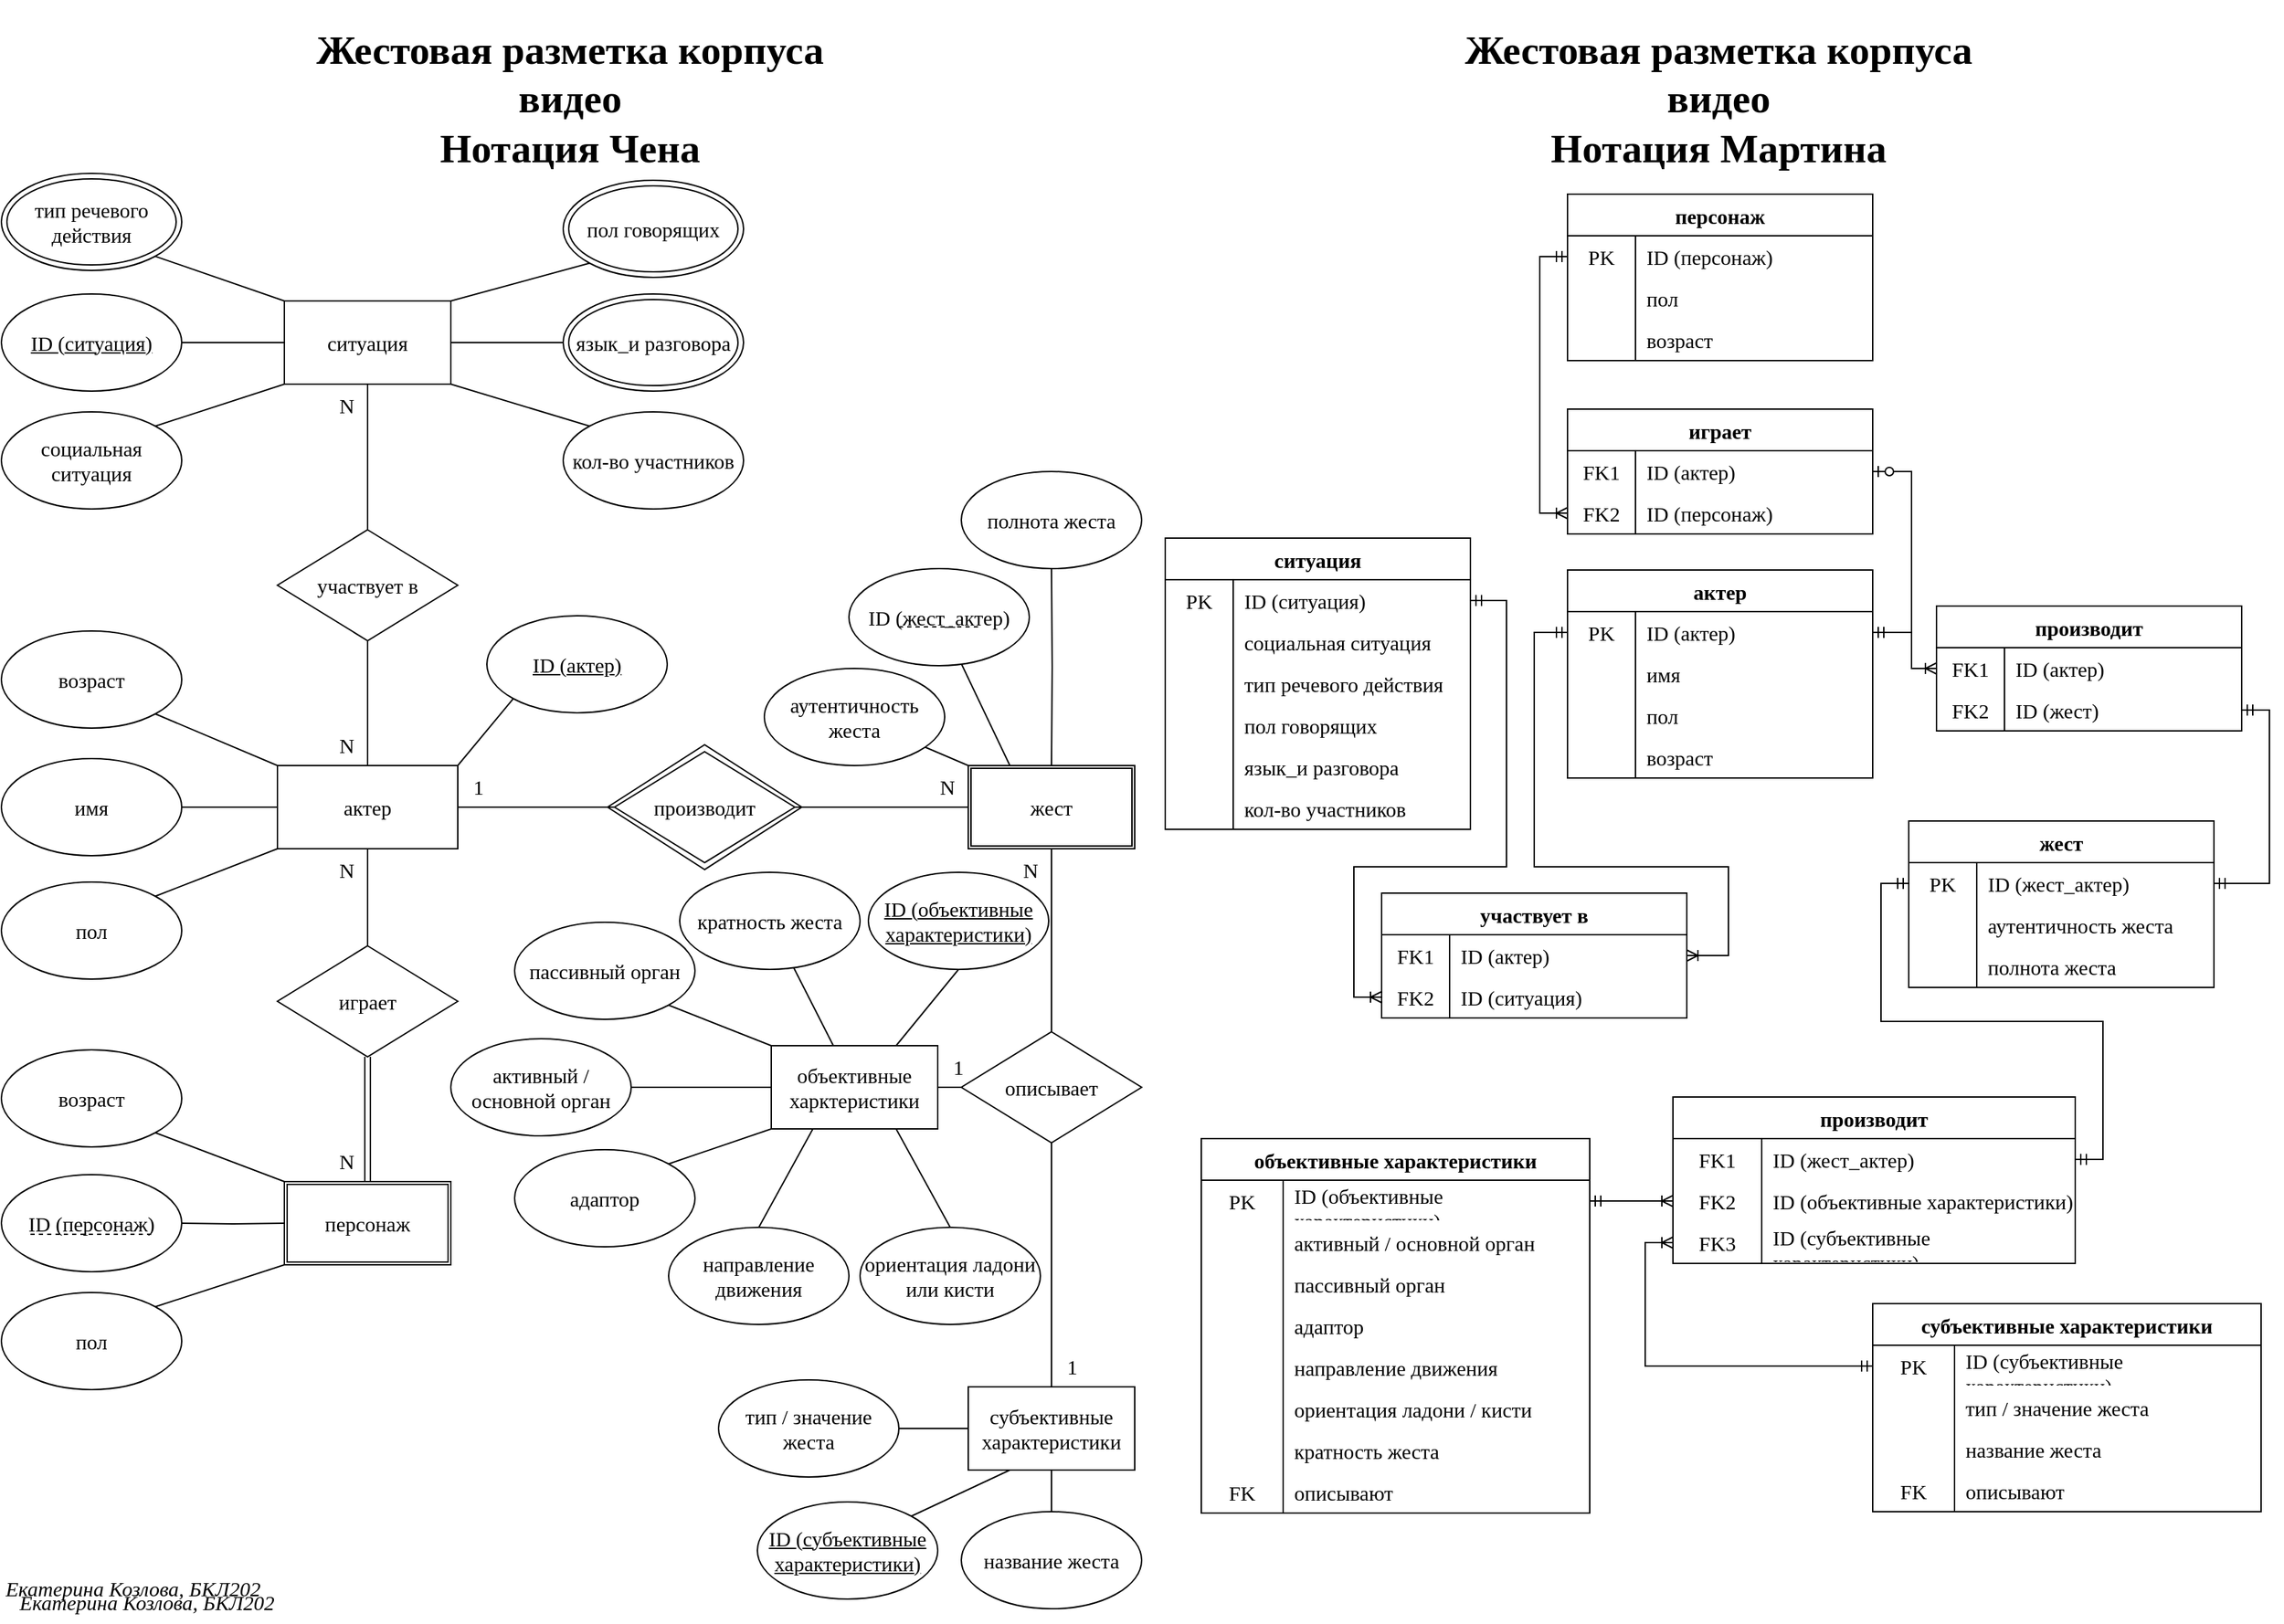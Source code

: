 <mxfile version="22.1.0" type="github">
  <diagram id="C5RBs43oDa-KdzZeNtuy" name="Page-1">
    <mxGraphModel dx="1059" dy="611" grid="1" gridSize="10" guides="1" tooltips="1" connect="1" arrows="1" fold="1" page="1" pageScale="1" pageWidth="827" pageHeight="1169" math="0" shadow="0">
      <root>
        <mxCell id="WIyWlLk6GJQsqaUBKTNV-0" />
        <mxCell id="WIyWlLk6GJQsqaUBKTNV-1" parent="WIyWlLk6GJQsqaUBKTNV-0" />
        <mxCell id="w4VaS5Bk1cCcIL_fdZWZ-0" value="&lt;h1 style=&quot;font-size: 29px;&quot;&gt;Жестовая разметка корпуса видео&lt;br&gt;(на основе разметки МУРКО)&lt;/h1&gt;" style="text;html=1;strokeColor=none;fillColor=none;spacing=5;spacingTop=-20;whiteSpace=wrap;overflow=hidden;rounded=0;fontFamily=EB Garamond;fontSource=https%3A%2F%2Ffonts.googleapis.com%2Fcss%3Ffamily%3DEB%2BGaramond;fontSize=29;align=center;fontStyle=0" parent="WIyWlLk6GJQsqaUBKTNV-1" vertex="1">
          <mxGeometry x="188" y="10" width="450" height="80" as="geometry" />
        </mxCell>
        <mxCell id="w4VaS5Bk1cCcIL_fdZWZ-8" value="" style="edgeStyle=orthogonalEdgeStyle;rounded=0;orthogonalLoop=1;jettySize=auto;html=1;fontSize=15;fontFamily=EB Garamond;fontSource=https%3A%2F%2Ffonts.googleapis.com%2Fcss%3Ffamily%3DEB%2BGaramond;fontStyle=0;endArrow=none;endFill=0;startArrow=none;startFill=0;" parent="WIyWlLk6GJQsqaUBKTNV-1" source="w4VaS5Bk1cCcIL_fdZWZ-2" edge="1">
          <mxGeometry relative="1" as="geometry">
            <mxPoint x="414" y="247" as="targetPoint" />
          </mxGeometry>
        </mxCell>
        <mxCell id="w4VaS5Bk1cCcIL_fdZWZ-25" value="" style="edgeStyle=orthogonalEdgeStyle;rounded=0;orthogonalLoop=1;jettySize=auto;html=1;fontFamily=EB Garamond;fontSource=https%3A%2F%2Ffonts.googleapis.com%2Fcss%3Ffamily%3DEB%2BGaramond;fontStyle=0;endArrow=none;endFill=0;" parent="WIyWlLk6GJQsqaUBKTNV-1" source="w4VaS5Bk1cCcIL_fdZWZ-2" target="w4VaS5Bk1cCcIL_fdZWZ-24" edge="1">
          <mxGeometry relative="1" as="geometry" />
        </mxCell>
        <mxCell id="w4VaS5Bk1cCcIL_fdZWZ-102" value="" style="edgeStyle=orthogonalEdgeStyle;rounded=0;orthogonalLoop=1;jettySize=auto;html=1;endArrow=none;endFill=0;" parent="WIyWlLk6GJQsqaUBKTNV-1" source="w4VaS5Bk1cCcIL_fdZWZ-2" target="w4VaS5Bk1cCcIL_fdZWZ-101" edge="1">
          <mxGeometry relative="1" as="geometry" />
        </mxCell>
        <mxCell id="w4VaS5Bk1cCcIL_fdZWZ-2" value="ситуация" style="rounded=0;whiteSpace=wrap;html=1;fontFamily=EB Garamond;fontSource=https%3A%2F%2Ffonts.googleapis.com%2Fcss%3Ffamily%3DEB%2BGaramond;fontSize=15;fontStyle=0" parent="WIyWlLk6GJQsqaUBKTNV-1" vertex="1">
          <mxGeometry x="207" y="217" width="120" height="60" as="geometry" />
        </mxCell>
        <mxCell id="w4VaS5Bk1cCcIL_fdZWZ-10" value="кол-во участников" style="ellipse;whiteSpace=wrap;html=1;fontFamily=EB Garamond;rounded=0;fontSource=https%3A%2F%2Ffonts.googleapis.com%2Fcss%3Ffamily%3DEB%2BGaramond;fontSize=15;fontStyle=0" parent="WIyWlLk6GJQsqaUBKTNV-1" vertex="1">
          <mxGeometry x="408" y="297" width="130" height="70" as="geometry" />
        </mxCell>
        <mxCell id="w4VaS5Bk1cCcIL_fdZWZ-12" value="" style="endArrow=none;html=1;rounded=0;exitX=1;exitY=1;exitDx=0;exitDy=0;entryX=0;entryY=0;entryDx=0;entryDy=0;fontSize=15;fontFamily=EB Garamond;fontSource=https%3A%2F%2Ffonts.googleapis.com%2Fcss%3Ffamily%3DEB%2BGaramond;fontStyle=0;endFill=0;startArrow=none;startFill=0;" parent="WIyWlLk6GJQsqaUBKTNV-1" source="w4VaS5Bk1cCcIL_fdZWZ-2" target="w4VaS5Bk1cCcIL_fdZWZ-10" edge="1">
          <mxGeometry width="50" height="50" relative="1" as="geometry">
            <mxPoint x="437" y="257" as="sourcePoint" />
            <mxPoint x="487" y="207" as="targetPoint" />
          </mxGeometry>
        </mxCell>
        <mxCell id="w4VaS5Bk1cCcIL_fdZWZ-14" value="" style="endArrow=none;html=1;rounded=0;exitX=1;exitY=0;exitDx=0;exitDy=0;entryX=0;entryY=1;entryDx=0;entryDy=0;fontFamily=EB Garamond;fontSource=https%3A%2F%2Ffonts.googleapis.com%2Fcss%3Ffamily%3DEB%2BGaramond;fontStyle=0;endFill=0;startArrow=none;startFill=0;" parent="WIyWlLk6GJQsqaUBKTNV-1" source="w4VaS5Bk1cCcIL_fdZWZ-2" target="dfx5ZRGHvSyv2vt1D5LN-17" edge="1">
          <mxGeometry width="50" height="50" relative="1" as="geometry">
            <mxPoint x="437" y="257" as="sourcePoint" />
            <mxPoint x="426.558" y="184.488" as="targetPoint" />
          </mxGeometry>
        </mxCell>
        <mxCell id="w4VaS5Bk1cCcIL_fdZWZ-16" value="социальная ситуация" style="ellipse;whiteSpace=wrap;html=1;fontSize=15;fontFamily=EB Garamond;rounded=0;fontSource=https%3A%2F%2Ffonts.googleapis.com%2Fcss%3Ffamily%3DEB%2BGaramond;fontStyle=0;" parent="WIyWlLk6GJQsqaUBKTNV-1" vertex="1">
          <mxGeometry x="3" y="297" width="130" height="70" as="geometry" />
        </mxCell>
        <mxCell id="w4VaS5Bk1cCcIL_fdZWZ-20" value="" style="endArrow=none;html=1;rounded=0;exitX=0;exitY=1;exitDx=0;exitDy=0;entryX=1;entryY=0;entryDx=0;entryDy=0;fontFamily=EB Garamond;fontSource=https%3A%2F%2Ffonts.googleapis.com%2Fcss%3Ffamily%3DEB%2BGaramond;fontStyle=0;endFill=0;" parent="WIyWlLk6GJQsqaUBKTNV-1" source="w4VaS5Bk1cCcIL_fdZWZ-2" target="w4VaS5Bk1cCcIL_fdZWZ-16" edge="1">
          <mxGeometry width="50" height="50" relative="1" as="geometry">
            <mxPoint x="177" y="272" as="sourcePoint" />
            <mxPoint x="227" y="222" as="targetPoint" />
          </mxGeometry>
        </mxCell>
        <mxCell id="w4VaS5Bk1cCcIL_fdZWZ-21" value="" style="endArrow=none;html=1;rounded=0;exitX=0;exitY=1;exitDx=0;exitDy=0;entryX=1;entryY=1;entryDx=0;entryDy=0;fontFamily=EB Garamond;fontSource=https%3A%2F%2Ffonts.googleapis.com%2Fcss%3Ffamily%3DEB%2BGaramond;fontStyle=0;endFill=0;" parent="WIyWlLk6GJQsqaUBKTNV-1" edge="1">
          <mxGeometry width="50" height="50" relative="1" as="geometry">
            <mxPoint x="207" y="217" as="sourcePoint" />
            <mxPoint x="113.873" y="184.796" as="targetPoint" />
          </mxGeometry>
        </mxCell>
        <mxCell id="w4VaS5Bk1cCcIL_fdZWZ-27" value="" style="edgeStyle=orthogonalEdgeStyle;rounded=0;orthogonalLoop=1;jettySize=auto;html=1;fontFamily=EB Garamond;fontSource=https%3A%2F%2Ffonts.googleapis.com%2Fcss%3Ffamily%3DEB%2BGaramond;fontStyle=0;endArrow=none;endFill=0;" parent="WIyWlLk6GJQsqaUBKTNV-1" source="w4VaS5Bk1cCcIL_fdZWZ-24" target="w4VaS5Bk1cCcIL_fdZWZ-26" edge="1">
          <mxGeometry relative="1" as="geometry" />
        </mxCell>
        <mxCell id="w4VaS5Bk1cCcIL_fdZWZ-24" value="участвует в" style="rhombus;whiteSpace=wrap;html=1;fontSize=15;fontFamily=EB Garamond;rounded=0;fontSource=https%3A%2F%2Ffonts.googleapis.com%2Fcss%3Ffamily%3DEB%2BGaramond;fontStyle=0;" parent="WIyWlLk6GJQsqaUBKTNV-1" vertex="1">
          <mxGeometry x="202" y="382" width="130" height="80" as="geometry" />
        </mxCell>
        <mxCell id="w4VaS5Bk1cCcIL_fdZWZ-29" value="" style="edgeStyle=orthogonalEdgeStyle;rounded=0;orthogonalLoop=1;jettySize=auto;html=1;fontFamily=EB Garamond;fontSource=https%3A%2F%2Ffonts.googleapis.com%2Fcss%3Ffamily%3DEB%2BGaramond;fontStyle=0;endArrow=none;endFill=0;" parent="WIyWlLk6GJQsqaUBKTNV-1" source="w4VaS5Bk1cCcIL_fdZWZ-26" target="w4VaS5Bk1cCcIL_fdZWZ-28" edge="1">
          <mxGeometry relative="1" as="geometry" />
        </mxCell>
        <mxCell id="w4VaS5Bk1cCcIL_fdZWZ-44" value="" style="edgeStyle=orthogonalEdgeStyle;rounded=0;orthogonalLoop=1;jettySize=auto;html=1;fontFamily=EB Garamond;fontSource=https%3A%2F%2Ffonts.googleapis.com%2Fcss%3Ffamily%3DEB%2BGaramond;fontStyle=0;endArrow=none;endFill=0;" parent="WIyWlLk6GJQsqaUBKTNV-1" source="w4VaS5Bk1cCcIL_fdZWZ-26" target="w4VaS5Bk1cCcIL_fdZWZ-43" edge="1">
          <mxGeometry relative="1" as="geometry" />
        </mxCell>
        <mxCell id="w4VaS5Bk1cCcIL_fdZWZ-46" value="" style="edgeStyle=orthogonalEdgeStyle;rounded=0;orthogonalLoop=1;jettySize=auto;html=1;fontFamily=EB Garamond;fontSource=https%3A%2F%2Ffonts.googleapis.com%2Fcss%3Ffamily%3DEB%2BGaramond;fontStyle=0;endArrow=none;endFill=0;" parent="WIyWlLk6GJQsqaUBKTNV-1" source="w4VaS5Bk1cCcIL_fdZWZ-26" target="w4VaS5Bk1cCcIL_fdZWZ-45" edge="1">
          <mxGeometry relative="1" as="geometry" />
        </mxCell>
        <mxCell id="w4VaS5Bk1cCcIL_fdZWZ-26" value="актер" style="whiteSpace=wrap;html=1;fontSize=15;fontFamily=EB Garamond;rounded=0;fontSource=https%3A%2F%2Ffonts.googleapis.com%2Fcss%3Ffamily%3DEB%2BGaramond;fontStyle=0;" parent="WIyWlLk6GJQsqaUBKTNV-1" vertex="1">
          <mxGeometry x="202" y="552" width="130" height="60" as="geometry" />
        </mxCell>
        <mxCell id="w4VaS5Bk1cCcIL_fdZWZ-31" value="" style="edgeStyle=orthogonalEdgeStyle;rounded=0;orthogonalLoop=1;jettySize=auto;html=1;fontFamily=EB Garamond;fontSource=https%3A%2F%2Ffonts.googleapis.com%2Fcss%3Ffamily%3DEB%2BGaramond;fontStyle=0;endArrow=none;endFill=0;shape=link;" parent="WIyWlLk6GJQsqaUBKTNV-1" source="w4VaS5Bk1cCcIL_fdZWZ-28" edge="1">
          <mxGeometry relative="1" as="geometry">
            <mxPoint x="267" y="852" as="targetPoint" />
          </mxGeometry>
        </mxCell>
        <mxCell id="w4VaS5Bk1cCcIL_fdZWZ-28" value="играет" style="rhombus;whiteSpace=wrap;html=1;fontSize=15;fontFamily=EB Garamond;rounded=0;fontSource=https%3A%2F%2Ffonts.googleapis.com%2Fcss%3Ffamily%3DEB%2BGaramond;fontStyle=0;" parent="WIyWlLk6GJQsqaUBKTNV-1" vertex="1">
          <mxGeometry x="202" y="682" width="130" height="80" as="geometry" />
        </mxCell>
        <mxCell id="w4VaS5Bk1cCcIL_fdZWZ-104" value="" style="edgeStyle=orthogonalEdgeStyle;rounded=0;orthogonalLoop=1;jettySize=auto;html=1;endArrow=none;endFill=0;" parent="WIyWlLk6GJQsqaUBKTNV-1" target="w4VaS5Bk1cCcIL_fdZWZ-103" edge="1">
          <mxGeometry relative="1" as="geometry">
            <mxPoint x="207" y="882" as="sourcePoint" />
          </mxGeometry>
        </mxCell>
        <mxCell id="w4VaS5Bk1cCcIL_fdZWZ-34" value="возраст" style="ellipse;whiteSpace=wrap;html=1;fontSize=15;fontFamily=EB Garamond;rounded=0;fontSource=https%3A%2F%2Ffonts.googleapis.com%2Fcss%3Ffamily%3DEB%2BGaramond;fontStyle=0;" parent="WIyWlLk6GJQsqaUBKTNV-1" vertex="1">
          <mxGeometry x="3" y="455" width="130" height="70" as="geometry" />
        </mxCell>
        <mxCell id="w4VaS5Bk1cCcIL_fdZWZ-36" value="" style="endArrow=none;html=1;rounded=0;exitX=0;exitY=0;exitDx=0;exitDy=0;entryX=1;entryY=1;entryDx=0;entryDy=0;fontFamily=EB Garamond;fontSource=https%3A%2F%2Ffonts.googleapis.com%2Fcss%3Ffamily%3DEB%2BGaramond;fontStyle=0;endFill=0;startArrow=none;startFill=0;" parent="WIyWlLk6GJQsqaUBKTNV-1" source="w4VaS5Bk1cCcIL_fdZWZ-26" target="w4VaS5Bk1cCcIL_fdZWZ-34" edge="1">
          <mxGeometry width="50" height="50" relative="1" as="geometry">
            <mxPoint x="313" y="515" as="sourcePoint" />
            <mxPoint x="363" y="465" as="targetPoint" />
          </mxGeometry>
        </mxCell>
        <mxCell id="w4VaS5Bk1cCcIL_fdZWZ-37" value="пол" style="ellipse;whiteSpace=wrap;html=1;fontSize=15;fontFamily=EB Garamond;rounded=0;fontSource=https%3A%2F%2Ffonts.googleapis.com%2Fcss%3Ffamily%3DEB%2BGaramond;fontStyle=0;" parent="WIyWlLk6GJQsqaUBKTNV-1" vertex="1">
          <mxGeometry x="3" y="636" width="130" height="70" as="geometry" />
        </mxCell>
        <mxCell id="w4VaS5Bk1cCcIL_fdZWZ-38" value="" style="endArrow=none;html=1;rounded=0;exitX=0;exitY=1;exitDx=0;exitDy=0;entryX=1;entryY=0;entryDx=0;entryDy=0;fontFamily=EB Garamond;fontSource=https%3A%2F%2Ffonts.googleapis.com%2Fcss%3Ffamily%3DEB%2BGaramond;fontStyle=0;endFill=0;" parent="WIyWlLk6GJQsqaUBKTNV-1" source="w4VaS5Bk1cCcIL_fdZWZ-26" target="w4VaS5Bk1cCcIL_fdZWZ-37" edge="1">
          <mxGeometry width="50" height="50" relative="1" as="geometry">
            <mxPoint x="202" y="732" as="sourcePoint" />
            <mxPoint x="363" y="645" as="targetPoint" />
          </mxGeometry>
        </mxCell>
        <mxCell id="w4VaS5Bk1cCcIL_fdZWZ-39" value="возраст" style="ellipse;whiteSpace=wrap;html=1;fontSize=15;fontFamily=EB Garamond;rounded=0;fontSource=https%3A%2F%2Ffonts.googleapis.com%2Fcss%3Ffamily%3DEB%2BGaramond;fontStyle=0;" parent="WIyWlLk6GJQsqaUBKTNV-1" vertex="1">
          <mxGeometry x="3" y="757" width="130" height="70" as="geometry" />
        </mxCell>
        <mxCell id="w4VaS5Bk1cCcIL_fdZWZ-40" value="" style="endArrow=none;html=1;rounded=0;exitX=0;exitY=0;exitDx=0;exitDy=0;entryX=1;entryY=1;entryDx=0;entryDy=0;fontFamily=EB Garamond;fontSource=https%3A%2F%2Ffonts.googleapis.com%2Fcss%3Ffamily%3DEB%2BGaramond;fontStyle=0;endFill=0;" parent="WIyWlLk6GJQsqaUBKTNV-1" target="w4VaS5Bk1cCcIL_fdZWZ-39" edge="1">
          <mxGeometry width="50" height="50" relative="1" as="geometry">
            <mxPoint x="207" y="852" as="sourcePoint" />
            <mxPoint x="368" y="762" as="targetPoint" />
          </mxGeometry>
        </mxCell>
        <mxCell id="w4VaS5Bk1cCcIL_fdZWZ-41" value="пол" style="ellipse;whiteSpace=wrap;html=1;fontSize=15;fontFamily=EB Garamond;rounded=0;fontSource=https%3A%2F%2Ffonts.googleapis.com%2Fcss%3Ffamily%3DEB%2BGaramond;fontStyle=0;" parent="WIyWlLk6GJQsqaUBKTNV-1" vertex="1">
          <mxGeometry x="3" y="932" width="130" height="70" as="geometry" />
        </mxCell>
        <mxCell id="w4VaS5Bk1cCcIL_fdZWZ-42" value="" style="endArrow=none;html=1;rounded=0;exitX=0;exitY=1;exitDx=0;exitDy=0;entryX=1;entryY=0;entryDx=0;entryDy=0;fontFamily=EB Garamond;fontSource=https%3A%2F%2Ffonts.googleapis.com%2Fcss%3Ffamily%3DEB%2BGaramond;fontStyle=0;endFill=0;" parent="WIyWlLk6GJQsqaUBKTNV-1" target="w4VaS5Bk1cCcIL_fdZWZ-41" edge="1">
          <mxGeometry width="50" height="50" relative="1" as="geometry">
            <mxPoint x="207" y="912" as="sourcePoint" />
            <mxPoint x="368" y="942" as="targetPoint" />
          </mxGeometry>
        </mxCell>
        <mxCell id="w4VaS5Bk1cCcIL_fdZWZ-43" value="имя" style="ellipse;whiteSpace=wrap;html=1;fontSize=15;fontFamily=EB Garamond;rounded=0;fontSource=https%3A%2F%2Ffonts.googleapis.com%2Fcss%3Ffamily%3DEB%2BGaramond;fontStyle=0;" parent="WIyWlLk6GJQsqaUBKTNV-1" vertex="1">
          <mxGeometry x="3" y="547" width="130" height="70" as="geometry" />
        </mxCell>
        <mxCell id="w4VaS5Bk1cCcIL_fdZWZ-48" value="" style="edgeStyle=orthogonalEdgeStyle;rounded=0;orthogonalLoop=1;jettySize=auto;html=1;fontFamily=EB Garamond;fontSource=https%3A%2F%2Ffonts.googleapis.com%2Fcss%3Ffamily%3DEB%2BGaramond;endArrow=none;endFill=0;fontStyle=0" parent="WIyWlLk6GJQsqaUBKTNV-1" source="w4VaS5Bk1cCcIL_fdZWZ-45" edge="1">
          <mxGeometry relative="1" as="geometry">
            <mxPoint x="700.0" y="582" as="targetPoint" />
          </mxGeometry>
        </mxCell>
        <mxCell id="w4VaS5Bk1cCcIL_fdZWZ-45" value="производит" style="rhombus;whiteSpace=wrap;html=1;fontSize=15;fontFamily=EB Garamond;rounded=0;fontSource=https%3A%2F%2Ffonts.googleapis.com%2Fcss%3Ffamily%3DEB%2BGaramond;fontStyle=0;" parent="WIyWlLk6GJQsqaUBKTNV-1" vertex="1">
          <mxGeometry x="445" y="542" width="130" height="80" as="geometry" />
        </mxCell>
        <mxCell id="w4VaS5Bk1cCcIL_fdZWZ-82" value="" style="edgeStyle=orthogonalEdgeStyle;rounded=0;orthogonalLoop=1;jettySize=auto;html=1;fontFamily=EB Garamond;fontSource=https%3A%2F%2Ffonts.googleapis.com%2Fcss%3Ffamily%3DEB%2BGaramond;endArrow=none;endFill=0;fontStyle=0" parent="WIyWlLk6GJQsqaUBKTNV-1" target="w4VaS5Bk1cCcIL_fdZWZ-81" edge="1">
          <mxGeometry relative="1" as="geometry">
            <mxPoint x="760.0" y="552" as="sourcePoint" />
          </mxGeometry>
        </mxCell>
        <mxCell id="w4VaS5Bk1cCcIL_fdZWZ-56" value="" style="edgeStyle=orthogonalEdgeStyle;rounded=0;orthogonalLoop=1;jettySize=auto;html=1;fontFamily=EB Garamond;fontSource=https%3A%2F%2Ffonts.googleapis.com%2Fcss%3Ffamily%3DEB%2BGaramond;endArrow=none;endFill=0;fontStyle=0" parent="WIyWlLk6GJQsqaUBKTNV-1" source="w4VaS5Bk1cCcIL_fdZWZ-53" target="w4VaS5Bk1cCcIL_fdZWZ-55" edge="1">
          <mxGeometry relative="1" as="geometry" />
        </mxCell>
        <mxCell id="w4VaS5Bk1cCcIL_fdZWZ-58" value="" style="edgeStyle=orthogonalEdgeStyle;rounded=0;orthogonalLoop=1;jettySize=auto;html=1;fontFamily=EB Garamond;fontSource=https%3A%2F%2Ffonts.googleapis.com%2Fcss%3Ffamily%3DEB%2BGaramond;endArrow=none;endFill=0;fontStyle=0" parent="WIyWlLk6GJQsqaUBKTNV-1" source="w4VaS5Bk1cCcIL_fdZWZ-53" target="w4VaS5Bk1cCcIL_fdZWZ-57" edge="1">
          <mxGeometry relative="1" as="geometry" />
        </mxCell>
        <mxCell id="w4VaS5Bk1cCcIL_fdZWZ-53" value="описывает" style="rhombus;whiteSpace=wrap;html=1;fontSize=15;fontFamily=EB Garamond;rounded=0;fontSource=https%3A%2F%2Ffonts.googleapis.com%2Fcss%3Ffamily%3DEB%2BGaramond;fontStyle=0;" parent="WIyWlLk6GJQsqaUBKTNV-1" vertex="1">
          <mxGeometry x="695" y="744" width="130" height="80" as="geometry" />
        </mxCell>
        <mxCell id="w4VaS5Bk1cCcIL_fdZWZ-78" value="" style="edgeStyle=orthogonalEdgeStyle;rounded=0;orthogonalLoop=1;jettySize=auto;html=1;fontFamily=EB Garamond;fontSource=https%3A%2F%2Ffonts.googleapis.com%2Fcss%3Ffamily%3DEB%2BGaramond;endArrow=none;endFill=0;fontStyle=0" parent="WIyWlLk6GJQsqaUBKTNV-1" source="w4VaS5Bk1cCcIL_fdZWZ-55" target="w4VaS5Bk1cCcIL_fdZWZ-77" edge="1">
          <mxGeometry relative="1" as="geometry" />
        </mxCell>
        <mxCell id="w4VaS5Bk1cCcIL_fdZWZ-80" value="" style="edgeStyle=orthogonalEdgeStyle;rounded=0;orthogonalLoop=1;jettySize=auto;html=1;fontFamily=EB Garamond;fontSource=https%3A%2F%2Ffonts.googleapis.com%2Fcss%3Ffamily%3DEB%2BGaramond;endArrow=none;endFill=0;fontStyle=0" parent="WIyWlLk6GJQsqaUBKTNV-1" source="w4VaS5Bk1cCcIL_fdZWZ-55" target="w4VaS5Bk1cCcIL_fdZWZ-79" edge="1">
          <mxGeometry relative="1" as="geometry" />
        </mxCell>
        <mxCell id="w4VaS5Bk1cCcIL_fdZWZ-55" value="субъективные характеристики" style="rounded=0;whiteSpace=wrap;html=1;fontSize=15;fontFamily=EB Garamond;fontSource=https%3A%2F%2Ffonts.googleapis.com%2Fcss%3Ffamily%3DEB%2BGaramond;fontStyle=0;" parent="WIyWlLk6GJQsqaUBKTNV-1" vertex="1">
          <mxGeometry x="700" y="1000" width="120" height="60" as="geometry" />
        </mxCell>
        <mxCell id="w4VaS5Bk1cCcIL_fdZWZ-62" value="" style="edgeStyle=orthogonalEdgeStyle;rounded=0;orthogonalLoop=1;jettySize=auto;html=1;fontFamily=EB Garamond;fontSource=https%3A%2F%2Ffonts.googleapis.com%2Fcss%3Ffamily%3DEB%2BGaramond;endArrow=none;endFill=0;fontStyle=0" parent="WIyWlLk6GJQsqaUBKTNV-1" source="w4VaS5Bk1cCcIL_fdZWZ-57" target="w4VaS5Bk1cCcIL_fdZWZ-61" edge="1">
          <mxGeometry relative="1" as="geometry" />
        </mxCell>
        <mxCell id="w4VaS5Bk1cCcIL_fdZWZ-69" value="" style="rounded=0;orthogonalLoop=1;jettySize=auto;html=1;fontFamily=EB Garamond;fontSource=https%3A%2F%2Ffonts.googleapis.com%2Fcss%3Ffamily%3DEB%2BGaramond;endArrow=none;endFill=0;fontStyle=0" parent="WIyWlLk6GJQsqaUBKTNV-1" source="w4VaS5Bk1cCcIL_fdZWZ-57" target="w4VaS5Bk1cCcIL_fdZWZ-68" edge="1">
          <mxGeometry relative="1" as="geometry" />
        </mxCell>
        <mxCell id="w4VaS5Bk1cCcIL_fdZWZ-57" value="объективные харктеристики" style="rounded=0;whiteSpace=wrap;html=1;fontSize=15;fontFamily=EB Garamond;fontSource=https%3A%2F%2Ffonts.googleapis.com%2Fcss%3Ffamily%3DEB%2BGaramond;fontStyle=0;" parent="WIyWlLk6GJQsqaUBKTNV-1" vertex="1">
          <mxGeometry x="558" y="754" width="120" height="60" as="geometry" />
        </mxCell>
        <mxCell id="w4VaS5Bk1cCcIL_fdZWZ-61" value="активный / основной орган" style="ellipse;whiteSpace=wrap;html=1;fontSize=15;fontFamily=EB Garamond;rounded=0;fontSource=https%3A%2F%2Ffonts.googleapis.com%2Fcss%3Ffamily%3DEB%2BGaramond;fontStyle=0;" parent="WIyWlLk6GJQsqaUBKTNV-1" vertex="1">
          <mxGeometry x="327" y="749" width="130" height="70" as="geometry" />
        </mxCell>
        <mxCell id="w4VaS5Bk1cCcIL_fdZWZ-64" value="адаптор" style="ellipse;whiteSpace=wrap;html=1;fontSize=15;fontFamily=EB Garamond;rounded=0;fontSource=https%3A%2F%2Ffonts.googleapis.com%2Fcss%3Ffamily%3DEB%2BGaramond;fontStyle=0;" parent="WIyWlLk6GJQsqaUBKTNV-1" vertex="1">
          <mxGeometry x="373" y="829" width="130" height="70" as="geometry" />
        </mxCell>
        <mxCell id="w4VaS5Bk1cCcIL_fdZWZ-65" value="" style="endArrow=none;html=1;rounded=0;entryX=1;entryY=0;entryDx=0;entryDy=0;exitX=0;exitY=1;exitDx=0;exitDy=0;fontFamily=EB Garamond;fontSource=https%3A%2F%2Ffonts.googleapis.com%2Fcss%3Ffamily%3DEB%2BGaramond;endFill=0;fontStyle=0" parent="WIyWlLk6GJQsqaUBKTNV-1" source="w4VaS5Bk1cCcIL_fdZWZ-57" target="w4VaS5Bk1cCcIL_fdZWZ-64" edge="1">
          <mxGeometry width="50" height="50" relative="1" as="geometry">
            <mxPoint x="528" y="851" as="sourcePoint" />
            <mxPoint x="578" y="801" as="targetPoint" />
          </mxGeometry>
        </mxCell>
        <mxCell id="w4VaS5Bk1cCcIL_fdZWZ-66" value="пассивный орган" style="ellipse;whiteSpace=wrap;html=1;fontSize=15;fontFamily=EB Garamond;rounded=0;fontSource=https%3A%2F%2Ffonts.googleapis.com%2Fcss%3Ffamily%3DEB%2BGaramond;fontStyle=0;" parent="WIyWlLk6GJQsqaUBKTNV-1" vertex="1">
          <mxGeometry x="373" y="665" width="130" height="70" as="geometry" />
        </mxCell>
        <mxCell id="w4VaS5Bk1cCcIL_fdZWZ-67" value="" style="endArrow=none;html=1;rounded=0;entryX=1;entryY=1;entryDx=0;entryDy=0;exitX=0;exitY=0;exitDx=0;exitDy=0;fontFamily=EB Garamond;fontSource=https%3A%2F%2Ffonts.googleapis.com%2Fcss%3Ffamily%3DEB%2BGaramond;endFill=0;fontStyle=0" parent="WIyWlLk6GJQsqaUBKTNV-1" source="w4VaS5Bk1cCcIL_fdZWZ-57" target="w4VaS5Bk1cCcIL_fdZWZ-66" edge="1">
          <mxGeometry width="50" height="50" relative="1" as="geometry">
            <mxPoint x="558" y="634" as="sourcePoint" />
            <mxPoint x="578" y="621" as="targetPoint" />
          </mxGeometry>
        </mxCell>
        <mxCell id="w4VaS5Bk1cCcIL_fdZWZ-68" value="кратность жеста" style="ellipse;whiteSpace=wrap;html=1;fontSize=15;fontFamily=EB Garamond;rounded=0;fontSource=https%3A%2F%2Ffonts.googleapis.com%2Fcss%3Ffamily%3DEB%2BGaramond;fontStyle=0;" parent="WIyWlLk6GJQsqaUBKTNV-1" vertex="1">
          <mxGeometry x="492" y="629" width="130" height="70" as="geometry" />
        </mxCell>
        <mxCell id="w4VaS5Bk1cCcIL_fdZWZ-70" value="направление движения" style="ellipse;whiteSpace=wrap;html=1;fontSize=15;fontFamily=EB Garamond;rounded=0;fontSource=https%3A%2F%2Ffonts.googleapis.com%2Fcss%3Ffamily%3DEB%2BGaramond;fontStyle=0;" parent="WIyWlLk6GJQsqaUBKTNV-1" vertex="1">
          <mxGeometry x="484" y="885" width="130" height="70" as="geometry" />
        </mxCell>
        <mxCell id="w4VaS5Bk1cCcIL_fdZWZ-72" style="edgeStyle=orthogonalEdgeStyle;rounded=0;orthogonalLoop=1;jettySize=auto;html=1;exitX=0.5;exitY=1;exitDx=0;exitDy=0;fontFamily=EB Garamond;fontSource=https%3A%2F%2Ffonts.googleapis.com%2Fcss%3Ffamily%3DEB%2BGaramond;fontStyle=0" parent="WIyWlLk6GJQsqaUBKTNV-1" source="w4VaS5Bk1cCcIL_fdZWZ-66" target="w4VaS5Bk1cCcIL_fdZWZ-66" edge="1">
          <mxGeometry relative="1" as="geometry" />
        </mxCell>
        <mxCell id="w4VaS5Bk1cCcIL_fdZWZ-73" value="ориентация ладони или кисти" style="ellipse;whiteSpace=wrap;html=1;fontSize=15;fontFamily=EB Garamond;rounded=0;fontSource=https%3A%2F%2Ffonts.googleapis.com%2Fcss%3Ffamily%3DEB%2BGaramond;fontStyle=0;" parent="WIyWlLk6GJQsqaUBKTNV-1" vertex="1">
          <mxGeometry x="622" y="885" width="130" height="70" as="geometry" />
        </mxCell>
        <mxCell id="w4VaS5Bk1cCcIL_fdZWZ-74" value="" style="endArrow=none;html=1;rounded=0;exitX=0.25;exitY=1;exitDx=0;exitDy=0;entryX=0.5;entryY=0;entryDx=0;entryDy=0;fontFamily=EB Garamond;fontSource=https%3A%2F%2Ffonts.googleapis.com%2Fcss%3Ffamily%3DEB%2BGaramond;endFill=0;fontStyle=0" parent="WIyWlLk6GJQsqaUBKTNV-1" source="w4VaS5Bk1cCcIL_fdZWZ-57" target="w4VaS5Bk1cCcIL_fdZWZ-70" edge="1">
          <mxGeometry width="50" height="50" relative="1" as="geometry">
            <mxPoint x="603" y="866" as="sourcePoint" />
            <mxPoint x="653" y="816" as="targetPoint" />
          </mxGeometry>
        </mxCell>
        <mxCell id="w4VaS5Bk1cCcIL_fdZWZ-75" value="" style="endArrow=none;html=1;rounded=0;exitX=0.75;exitY=1;exitDx=0;exitDy=0;entryX=0.5;entryY=0;entryDx=0;entryDy=0;fontFamily=EB Garamond;fontSource=https%3A%2F%2Ffonts.googleapis.com%2Fcss%3Ffamily%3DEB%2BGaramond;endFill=0;fontStyle=0" parent="WIyWlLk6GJQsqaUBKTNV-1" source="w4VaS5Bk1cCcIL_fdZWZ-57" target="w4VaS5Bk1cCcIL_fdZWZ-73" edge="1">
          <mxGeometry width="50" height="50" relative="1" as="geometry">
            <mxPoint x="598" y="824" as="sourcePoint" />
            <mxPoint x="558" y="891" as="targetPoint" />
          </mxGeometry>
        </mxCell>
        <mxCell id="w4VaS5Bk1cCcIL_fdZWZ-77" value="тип / значение жеста" style="ellipse;whiteSpace=wrap;html=1;fontSize=15;fontFamily=EB Garamond;rounded=0;fontSource=https%3A%2F%2Ffonts.googleapis.com%2Fcss%3Ffamily%3DEB%2BGaramond;fontStyle=0;" parent="WIyWlLk6GJQsqaUBKTNV-1" vertex="1">
          <mxGeometry x="520" y="995" width="130" height="70" as="geometry" />
        </mxCell>
        <mxCell id="w4VaS5Bk1cCcIL_fdZWZ-79" value="название жеста" style="ellipse;whiteSpace=wrap;html=1;fontSize=15;fontFamily=EB Garamond;rounded=0;fontSource=https%3A%2F%2Ffonts.googleapis.com%2Fcss%3Ffamily%3DEB%2BGaramond;fontStyle=0;" parent="WIyWlLk6GJQsqaUBKTNV-1" vertex="1">
          <mxGeometry x="695" y="1090" width="130" height="70" as="geometry" />
        </mxCell>
        <mxCell id="w4VaS5Bk1cCcIL_fdZWZ-81" value="полнота жеста" style="ellipse;whiteSpace=wrap;html=1;fontSize=15;fontFamily=EB Garamond;rounded=0;fontSource=https%3A%2F%2Ffonts.googleapis.com%2Fcss%3Ffamily%3DEB%2BGaramond;fontStyle=0;" parent="WIyWlLk6GJQsqaUBKTNV-1" vertex="1">
          <mxGeometry x="695" y="340" width="130" height="70" as="geometry" />
        </mxCell>
        <mxCell id="w4VaS5Bk1cCcIL_fdZWZ-85" value="" style="endArrow=none;html=1;rounded=0;fontFamily=EB Garamond;fontSource=https%3A%2F%2Ffonts.googleapis.com%2Fcss%3Ffamily%3DEB%2BGaramond;endFill=0;fontStyle=0" parent="WIyWlLk6GJQsqaUBKTNV-1" target="w4VaS5Bk1cCcIL_fdZWZ-86" edge="1">
          <mxGeometry width="50" height="50" relative="1" as="geometry">
            <mxPoint x="700" y="552" as="sourcePoint" />
            <mxPoint x="653" y="497" as="targetPoint" />
          </mxGeometry>
        </mxCell>
        <mxCell id="w4VaS5Bk1cCcIL_fdZWZ-86" value="аутентичность жеста" style="ellipse;whiteSpace=wrap;html=1;fontFamily=EB Garamond;fontSource=https%3A%2F%2Ffonts.googleapis.com%2Fcss%3Ffamily%3DEB%2BGaramond;fontSize=15;fontStyle=0" parent="WIyWlLk6GJQsqaUBKTNV-1" vertex="1">
          <mxGeometry x="553.0" y="482" width="130" height="70" as="geometry" />
        </mxCell>
        <mxCell id="w4VaS5Bk1cCcIL_fdZWZ-87" value="" style="edgeStyle=orthogonalEdgeStyle;rounded=0;orthogonalLoop=1;jettySize=auto;html=1;fontFamily=EB Garamond;fontSource=https%3A%2F%2Ffonts.googleapis.com%2Fcss%3Ffamily%3DEB%2BGaramond;endArrow=none;endFill=0;entryX=0.5;entryY=0;entryDx=0;entryDy=0;exitX=0.5;exitY=1;exitDx=0;exitDy=0;fontStyle=0" parent="WIyWlLk6GJQsqaUBKTNV-1" source="dfx5ZRGHvSyv2vt1D5LN-22" target="w4VaS5Bk1cCcIL_fdZWZ-53" edge="1">
          <mxGeometry relative="1" as="geometry">
            <mxPoint x="760.0" y="641" as="sourcePoint" />
            <mxPoint x="763" y="746" as="targetPoint" />
            <Array as="points" />
          </mxGeometry>
        </mxCell>
        <mxCell id="w4VaS5Bk1cCcIL_fdZWZ-89" value="&lt;font style=&quot;font-size: 15px;&quot;&gt;язык_и разговора&lt;/font&gt;" style="ellipse;shape=doubleEllipse;whiteSpace=wrap;html=1;fontFamily=EB Garamond;fontSource=https%3A%2F%2Ffonts.googleapis.com%2Fcss%3Ffamily%3DEB%2BGaramond;" parent="WIyWlLk6GJQsqaUBKTNV-1" vertex="1">
          <mxGeometry x="408" y="212" width="130" height="70" as="geometry" />
        </mxCell>
        <mxCell id="w4VaS5Bk1cCcIL_fdZWZ-92" value="" style="rhombus;whiteSpace=wrap;html=1;fontColor=none;noLabel=1;labelBackgroundColor=none;fillColor=none;" parent="WIyWlLk6GJQsqaUBKTNV-1" vertex="1">
          <mxGeometry x="440" y="537" width="140" height="90" as="geometry" />
        </mxCell>
        <mxCell id="w4VaS5Bk1cCcIL_fdZWZ-95" value="Екатерина Козлова, БКЛ202" style="text;html=1;strokeColor=none;fillColor=none;align=center;verticalAlign=middle;whiteSpace=wrap;rounded=0;fontFamily=EB Garamond;fontSource=https%3A%2F%2Ffonts.googleapis.com%2Fcss%3Ffamily%3DEB%2BGaramond;fontSize=15;fontStyle=2" parent="WIyWlLk6GJQsqaUBKTNV-1" vertex="1">
          <mxGeometry x="3" y="1130" width="190" height="30" as="geometry" />
        </mxCell>
        <mxCell id="w4VaS5Bk1cCcIL_fdZWZ-99" value="&lt;u&gt;ID (актер)&lt;/u&gt;" style="ellipse;whiteSpace=wrap;html=1;fontSize=15;fontFamily=EB Garamond;fontSource=https%3A%2F%2Ffonts.googleapis.com%2Fcss%3Ffamily%3DEB%2BGaramond;" parent="WIyWlLk6GJQsqaUBKTNV-1" vertex="1">
          <mxGeometry x="353" y="444" width="130" height="70" as="geometry" />
        </mxCell>
        <mxCell id="w4VaS5Bk1cCcIL_fdZWZ-100" value="" style="endArrow=none;html=1;rounded=0;entryX=0;entryY=1;entryDx=0;entryDy=0;exitX=1;exitY=0;exitDx=0;exitDy=0;" parent="WIyWlLk6GJQsqaUBKTNV-1" source="w4VaS5Bk1cCcIL_fdZWZ-26" target="w4VaS5Bk1cCcIL_fdZWZ-99" edge="1">
          <mxGeometry width="50" height="50" relative="1" as="geometry">
            <mxPoint x="250" y="620" as="sourcePoint" />
            <mxPoint x="300" y="570" as="targetPoint" />
          </mxGeometry>
        </mxCell>
        <mxCell id="w4VaS5Bk1cCcIL_fdZWZ-101" value="&lt;u style=&quot;border-color: var(--border-color);&quot;&gt;ID (ситуация)&lt;/u&gt;" style="ellipse;whiteSpace=wrap;html=1;fontSize=15;fontFamily=EB Garamond;rounded=0;fontSource=https%3A%2F%2Ffonts.googleapis.com%2Fcss%3Ffamily%3DEB%2BGaramond;fontStyle=0;" parent="WIyWlLk6GJQsqaUBKTNV-1" vertex="1">
          <mxGeometry x="3" y="212" width="130" height="70" as="geometry" />
        </mxCell>
        <mxCell id="w4VaS5Bk1cCcIL_fdZWZ-103" value="&lt;span style=&quot;border-color: var(--border-color);&quot;&gt;ID (персонаж)&lt;/span&gt;" style="ellipse;whiteSpace=wrap;html=1;fontSize=15;fontFamily=EB Garamond;rounded=0;fontSource=https%3A%2F%2Ffonts.googleapis.com%2Fcss%3Ffamily%3DEB%2BGaramond;fontStyle=0;" parent="WIyWlLk6GJQsqaUBKTNV-1" vertex="1">
          <mxGeometry x="3" y="847" width="130" height="70" as="geometry" />
        </mxCell>
        <mxCell id="dfx5ZRGHvSyv2vt1D5LN-3" value="N" style="text;html=1;strokeColor=none;fillColor=none;align=center;verticalAlign=middle;whiteSpace=wrap;rounded=0;fontSize=15;fontFamily=EB Garamond;fontSource=https%3A%2F%2Ffonts.googleapis.com%2Fcss%3Ffamily%3DEB%2BGaramond;" vertex="1" parent="WIyWlLk6GJQsqaUBKTNV-1">
          <mxGeometry x="237" y="522" width="30" height="30" as="geometry" />
        </mxCell>
        <mxCell id="dfx5ZRGHvSyv2vt1D5LN-4" value="N" style="text;html=1;strokeColor=none;fillColor=none;align=center;verticalAlign=middle;whiteSpace=wrap;rounded=0;fontSize=15;fontFamily=EB Garamond;fontSource=https%3A%2F%2Ffonts.googleapis.com%2Fcss%3Ffamily%3DEB%2BGaramond;" vertex="1" parent="WIyWlLk6GJQsqaUBKTNV-1">
          <mxGeometry x="237" y="277" width="30" height="30" as="geometry" />
        </mxCell>
        <mxCell id="dfx5ZRGHvSyv2vt1D5LN-5" value="N" style="text;html=1;strokeColor=none;fillColor=none;align=center;verticalAlign=middle;whiteSpace=wrap;rounded=0;fontSize=15;fontFamily=EB Garamond;fontSource=https%3A%2F%2Ffonts.googleapis.com%2Fcss%3Ffamily%3DEB%2BGaramond;" vertex="1" parent="WIyWlLk6GJQsqaUBKTNV-1">
          <mxGeometry x="237" y="822" width="30" height="30" as="geometry" />
        </mxCell>
        <mxCell id="dfx5ZRGHvSyv2vt1D5LN-6" value="N" style="text;html=1;strokeColor=none;fillColor=none;align=center;verticalAlign=middle;whiteSpace=wrap;rounded=0;fontSize=15;fontFamily=EB Garamond;fontSource=https%3A%2F%2Ffonts.googleapis.com%2Fcss%3Ffamily%3DEB%2BGaramond;" vertex="1" parent="WIyWlLk6GJQsqaUBKTNV-1">
          <mxGeometry x="237" y="612" width="30" height="30" as="geometry" />
        </mxCell>
        <mxCell id="dfx5ZRGHvSyv2vt1D5LN-8" value="1" style="text;html=1;strokeColor=none;fillColor=none;align=center;verticalAlign=middle;whiteSpace=wrap;rounded=0;fontSize=15;fontFamily=EB Garamond;fontSource=https%3A%2F%2Ffonts.googleapis.com%2Fcss%3Ffamily%3DEB%2BGaramond;" vertex="1" parent="WIyWlLk6GJQsqaUBKTNV-1">
          <mxGeometry x="332" y="552" width="30" height="30" as="geometry" />
        </mxCell>
        <mxCell id="dfx5ZRGHvSyv2vt1D5LN-9" value="N" style="text;html=1;strokeColor=none;fillColor=none;align=center;verticalAlign=middle;whiteSpace=wrap;rounded=0;fontSize=15;fontFamily=EB Garamond;fontSource=https%3A%2F%2Ffonts.googleapis.com%2Fcss%3Ffamily%3DEB%2BGaramond;" vertex="1" parent="WIyWlLk6GJQsqaUBKTNV-1">
          <mxGeometry x="670" y="552" width="30" height="30" as="geometry" />
        </mxCell>
        <mxCell id="dfx5ZRGHvSyv2vt1D5LN-10" value="N" style="text;html=1;strokeColor=none;fillColor=none;align=center;verticalAlign=middle;whiteSpace=wrap;rounded=0;fontSize=15;fontFamily=EB Garamond;fontSource=https%3A%2F%2Ffonts.googleapis.com%2Fcss%3Ffamily%3DEB%2BGaramond;" vertex="1" parent="WIyWlLk6GJQsqaUBKTNV-1">
          <mxGeometry x="730" y="612" width="30" height="30" as="geometry" />
        </mxCell>
        <mxCell id="dfx5ZRGHvSyv2vt1D5LN-11" value="1" style="text;html=1;strokeColor=none;fillColor=none;align=center;verticalAlign=middle;whiteSpace=wrap;rounded=0;fontSize=15;fontFamily=EB Garamond;fontSource=https%3A%2F%2Ffonts.googleapis.com%2Fcss%3Ffamily%3DEB%2BGaramond;" vertex="1" parent="WIyWlLk6GJQsqaUBKTNV-1">
          <mxGeometry x="760" y="970" width="30" height="30" as="geometry" />
        </mxCell>
        <mxCell id="dfx5ZRGHvSyv2vt1D5LN-12" value="1" style="text;html=1;strokeColor=none;fillColor=none;align=center;verticalAlign=middle;whiteSpace=wrap;rounded=0;fontSize=15;fontFamily=EB Garamond;fontSource=https%3A%2F%2Ffonts.googleapis.com%2Fcss%3Ffamily%3DEB%2BGaramond;" vertex="1" parent="WIyWlLk6GJQsqaUBKTNV-1">
          <mxGeometry x="678" y="754" width="30" height="30" as="geometry" />
        </mxCell>
        <mxCell id="dfx5ZRGHvSyv2vt1D5LN-13" value="" style="endArrow=none;html=1;rounded=0;fontFamily=EB Garamond;fontSource=https%3A%2F%2Ffonts.googleapis.com%2Fcss%3Ffamily%3DEB%2BGaramond;endFill=0;fontStyle=0;exitX=0.25;exitY=0;exitDx=0;exitDy=0;" edge="1" parent="WIyWlLk6GJQsqaUBKTNV-1" target="dfx5ZRGHvSyv2vt1D5LN-14">
          <mxGeometry width="50" height="50" relative="1" as="geometry">
            <mxPoint x="730.0" y="552" as="sourcePoint" />
            <mxPoint x="661" y="417" as="targetPoint" />
          </mxGeometry>
        </mxCell>
        <mxCell id="dfx5ZRGHvSyv2vt1D5LN-14" value="ID (жест_актер)" style="ellipse;whiteSpace=wrap;html=1;fontFamily=EB Garamond;fontSource=https%3A%2F%2Ffonts.googleapis.com%2Fcss%3Ffamily%3DEB%2BGaramond;fontSize=15;fontStyle=0" vertex="1" parent="WIyWlLk6GJQsqaUBKTNV-1">
          <mxGeometry x="614.0" y="410" width="130" height="70" as="geometry" />
        </mxCell>
        <mxCell id="dfx5ZRGHvSyv2vt1D5LN-17" value="&lt;font style=&quot;font-size: 15px;&quot;&gt;пол говорящих&lt;/font&gt;" style="ellipse;shape=doubleEllipse;whiteSpace=wrap;html=1;fontFamily=EB Garamond;fontSource=https%3A%2F%2Ffonts.googleapis.com%2Fcss%3Ffamily%3DEB%2BGaramond;" vertex="1" parent="WIyWlLk6GJQsqaUBKTNV-1">
          <mxGeometry x="408" y="130" width="130" height="70" as="geometry" />
        </mxCell>
        <mxCell id="dfx5ZRGHvSyv2vt1D5LN-19" value="персонаж" style="shape=ext;double=1;whiteSpace=wrap;html=1;fontFamily=EB Garamond;fontSource=https%3A%2F%2Ffonts.googleapis.com%2Fcss%3Ffamily%3DEB%2BGaramond;fontSize=15;" vertex="1" parent="WIyWlLk6GJQsqaUBKTNV-1">
          <mxGeometry x="207" y="852" width="120" height="60" as="geometry" />
        </mxCell>
        <mxCell id="dfx5ZRGHvSyv2vt1D5LN-21" value="" style="endArrow=none;dashed=1;html=1;rounded=0;" edge="1" parent="WIyWlLk6GJQsqaUBKTNV-1">
          <mxGeometry width="50" height="50" relative="1" as="geometry">
            <mxPoint x="111" y="890" as="sourcePoint" />
            <mxPoint x="21" y="890" as="targetPoint" />
          </mxGeometry>
        </mxCell>
        <mxCell id="dfx5ZRGHvSyv2vt1D5LN-22" value="жест" style="shape=ext;double=1;whiteSpace=wrap;html=1;fontFamily=EB Garamond;fontSource=https%3A%2F%2Ffonts.googleapis.com%2Fcss%3Ffamily%3DEB%2BGaramond;fontSize=15;" vertex="1" parent="WIyWlLk6GJQsqaUBKTNV-1">
          <mxGeometry x="700" y="552" width="120" height="60" as="geometry" />
        </mxCell>
        <mxCell id="dfx5ZRGHvSyv2vt1D5LN-23" value="" style="endArrow=none;dashed=1;html=1;rounded=0;" edge="1" parent="WIyWlLk6GJQsqaUBKTNV-1">
          <mxGeometry width="50" height="50" relative="1" as="geometry">
            <mxPoint x="707" y="452" as="sourcePoint" />
            <mxPoint x="647" y="452" as="targetPoint" />
          </mxGeometry>
        </mxCell>
        <mxCell id="dfx5ZRGHvSyv2vt1D5LN-112" value="тип речевого действия" style="ellipse;shape=doubleEllipse;whiteSpace=wrap;html=1;fontFamily=EB Garamond;fontSource=https%3A%2F%2Ffonts.googleapis.com%2Fcss%3Ffamily%3DEB%2BGaramond;fontSize=15;" vertex="1" parent="WIyWlLk6GJQsqaUBKTNV-1">
          <mxGeometry x="3" y="125" width="130" height="70" as="geometry" />
        </mxCell>
        <mxCell id="dfx5ZRGHvSyv2vt1D5LN-114" value="ситуация" style="shape=table;startSize=30;container=1;collapsible=0;childLayout=tableLayout;fixedRows=1;rowLines=0;fontStyle=1;strokeColor=default;fontSize=15;fontFamily=EB Garamond;fontSource=https%3A%2F%2Ffonts.googleapis.com%2Fcss%3Ffamily%3DEB%2BGaramond;" vertex="1" parent="WIyWlLk6GJQsqaUBKTNV-1">
          <mxGeometry x="842" y="388" width="220" height="210" as="geometry" />
        </mxCell>
        <mxCell id="dfx5ZRGHvSyv2vt1D5LN-115" value="" style="shape=tableRow;horizontal=0;startSize=0;swimlaneHead=0;swimlaneBody=0;top=0;left=0;bottom=0;right=0;collapsible=0;dropTarget=0;fillColor=none;points=[[0,0.5],[1,0.5]];portConstraint=eastwest;strokeColor=inherit;fontSize=16;" vertex="1" parent="dfx5ZRGHvSyv2vt1D5LN-114">
          <mxGeometry y="30" width="220" height="30" as="geometry" />
        </mxCell>
        <mxCell id="dfx5ZRGHvSyv2vt1D5LN-116" value="PK" style="shape=partialRectangle;html=1;whiteSpace=wrap;connectable=0;fillColor=none;top=0;left=0;bottom=0;right=0;overflow=hidden;pointerEvents=1;strokeColor=inherit;fontSize=15;fontFamily=EB Garamond;fontSource=https%3A%2F%2Ffonts.googleapis.com%2Fcss%3Ffamily%3DEB%2BGaramond;" vertex="1" parent="dfx5ZRGHvSyv2vt1D5LN-115">
          <mxGeometry width="49" height="30" as="geometry">
            <mxRectangle width="49" height="30" as="alternateBounds" />
          </mxGeometry>
        </mxCell>
        <mxCell id="dfx5ZRGHvSyv2vt1D5LN-117" value="&lt;span style=&quot;border-color: var(--border-color); font-size: 15px; text-align: center;&quot;&gt;ID (ситуация)&lt;/span&gt;" style="shape=partialRectangle;html=1;whiteSpace=wrap;connectable=0;fillColor=none;top=0;left=0;bottom=0;right=0;align=left;spacingLeft=6;overflow=hidden;strokeColor=inherit;fontSize=15;fontFamily=EB Garamond;fontSource=https%3A%2F%2Ffonts.googleapis.com%2Fcss%3Ffamily%3DEB%2BGaramond;" vertex="1" parent="dfx5ZRGHvSyv2vt1D5LN-115">
          <mxGeometry x="49" width="171" height="30" as="geometry">
            <mxRectangle width="171" height="30" as="alternateBounds" />
          </mxGeometry>
        </mxCell>
        <mxCell id="dfx5ZRGHvSyv2vt1D5LN-118" value="" style="shape=tableRow;horizontal=0;startSize=0;swimlaneHead=0;swimlaneBody=0;top=0;left=0;bottom=0;right=0;collapsible=0;dropTarget=0;fillColor=none;points=[[0,0.5],[1,0.5]];portConstraint=eastwest;strokeColor=inherit;fontSize=16;" vertex="1" parent="dfx5ZRGHvSyv2vt1D5LN-114">
          <mxGeometry y="60" width="220" height="30" as="geometry" />
        </mxCell>
        <mxCell id="dfx5ZRGHvSyv2vt1D5LN-119" value="" style="shape=partialRectangle;html=1;whiteSpace=wrap;connectable=0;fillColor=none;top=0;left=0;bottom=0;right=0;overflow=hidden;strokeColor=inherit;fontSize=15;fontFamily=EB Garamond;fontSource=https%3A%2F%2Ffonts.googleapis.com%2Fcss%3Ffamily%3DEB%2BGaramond;" vertex="1" parent="dfx5ZRGHvSyv2vt1D5LN-118">
          <mxGeometry width="49" height="30" as="geometry">
            <mxRectangle width="49" height="30" as="alternateBounds" />
          </mxGeometry>
        </mxCell>
        <mxCell id="dfx5ZRGHvSyv2vt1D5LN-120" value="социальная ситуация" style="shape=partialRectangle;html=1;whiteSpace=wrap;connectable=0;fillColor=none;top=0;left=0;bottom=0;right=0;align=left;spacingLeft=6;overflow=hidden;strokeColor=inherit;fontSize=15;fontFamily=EB Garamond;fontSource=https%3A%2F%2Ffonts.googleapis.com%2Fcss%3Ffamily%3DEB%2BGaramond;" vertex="1" parent="dfx5ZRGHvSyv2vt1D5LN-118">
          <mxGeometry x="49" width="171" height="30" as="geometry">
            <mxRectangle width="171" height="30" as="alternateBounds" />
          </mxGeometry>
        </mxCell>
        <mxCell id="dfx5ZRGHvSyv2vt1D5LN-121" value="" style="shape=tableRow;horizontal=0;startSize=0;swimlaneHead=0;swimlaneBody=0;top=0;left=0;bottom=0;right=0;collapsible=0;dropTarget=0;fillColor=none;points=[[0,0.5],[1,0.5]];portConstraint=eastwest;strokeColor=inherit;fontSize=16;" vertex="1" parent="dfx5ZRGHvSyv2vt1D5LN-114">
          <mxGeometry y="90" width="220" height="30" as="geometry" />
        </mxCell>
        <mxCell id="dfx5ZRGHvSyv2vt1D5LN-122" value="" style="shape=partialRectangle;html=1;whiteSpace=wrap;connectable=0;fillColor=none;top=0;left=0;bottom=0;right=0;overflow=hidden;strokeColor=inherit;fontSize=15;fontFamily=EB Garamond;fontSource=https%3A%2F%2Ffonts.googleapis.com%2Fcss%3Ffamily%3DEB%2BGaramond;" vertex="1" parent="dfx5ZRGHvSyv2vt1D5LN-121">
          <mxGeometry width="49" height="30" as="geometry">
            <mxRectangle width="49" height="30" as="alternateBounds" />
          </mxGeometry>
        </mxCell>
        <mxCell id="dfx5ZRGHvSyv2vt1D5LN-123" value="тип речевого действия" style="shape=partialRectangle;html=1;whiteSpace=wrap;connectable=0;fillColor=none;top=0;left=0;bottom=0;right=0;align=left;spacingLeft=6;overflow=hidden;strokeColor=inherit;fontSize=15;fontFamily=EB Garamond;fontSource=https%3A%2F%2Ffonts.googleapis.com%2Fcss%3Ffamily%3DEB%2BGaramond;" vertex="1" parent="dfx5ZRGHvSyv2vt1D5LN-121">
          <mxGeometry x="49" width="171" height="30" as="geometry">
            <mxRectangle width="171" height="30" as="alternateBounds" />
          </mxGeometry>
        </mxCell>
        <mxCell id="dfx5ZRGHvSyv2vt1D5LN-131" style="shape=tableRow;horizontal=0;startSize=0;swimlaneHead=0;swimlaneBody=0;top=0;left=0;bottom=0;right=0;collapsible=0;dropTarget=0;fillColor=none;points=[[0,0.5],[1,0.5]];portConstraint=eastwest;strokeColor=inherit;fontSize=16;" vertex="1" parent="dfx5ZRGHvSyv2vt1D5LN-114">
          <mxGeometry y="120" width="220" height="30" as="geometry" />
        </mxCell>
        <mxCell id="dfx5ZRGHvSyv2vt1D5LN-132" style="shape=partialRectangle;html=1;whiteSpace=wrap;connectable=0;fillColor=none;top=0;left=0;bottom=0;right=0;overflow=hidden;strokeColor=inherit;fontSize=15;fontFamily=EB Garamond;fontSource=https%3A%2F%2Ffonts.googleapis.com%2Fcss%3Ffamily%3DEB%2BGaramond;" vertex="1" parent="dfx5ZRGHvSyv2vt1D5LN-131">
          <mxGeometry width="49" height="30" as="geometry">
            <mxRectangle width="49" height="30" as="alternateBounds" />
          </mxGeometry>
        </mxCell>
        <mxCell id="dfx5ZRGHvSyv2vt1D5LN-133" value="пол говорящих" style="shape=partialRectangle;html=1;whiteSpace=wrap;connectable=0;fillColor=none;top=0;left=0;bottom=0;right=0;align=left;spacingLeft=6;overflow=hidden;strokeColor=inherit;fontSize=15;fontFamily=EB Garamond;fontSource=https%3A%2F%2Ffonts.googleapis.com%2Fcss%3Ffamily%3DEB%2BGaramond;" vertex="1" parent="dfx5ZRGHvSyv2vt1D5LN-131">
          <mxGeometry x="49" width="171" height="30" as="geometry">
            <mxRectangle width="171" height="30" as="alternateBounds" />
          </mxGeometry>
        </mxCell>
        <mxCell id="dfx5ZRGHvSyv2vt1D5LN-128" style="shape=tableRow;horizontal=0;startSize=0;swimlaneHead=0;swimlaneBody=0;top=0;left=0;bottom=0;right=0;collapsible=0;dropTarget=0;fillColor=none;points=[[0,0.5],[1,0.5]];portConstraint=eastwest;strokeColor=inherit;fontSize=16;" vertex="1" parent="dfx5ZRGHvSyv2vt1D5LN-114">
          <mxGeometry y="150" width="220" height="30" as="geometry" />
        </mxCell>
        <mxCell id="dfx5ZRGHvSyv2vt1D5LN-129" style="shape=partialRectangle;html=1;whiteSpace=wrap;connectable=0;fillColor=none;top=0;left=0;bottom=0;right=0;overflow=hidden;strokeColor=inherit;fontSize=15;fontFamily=EB Garamond;fontSource=https%3A%2F%2Ffonts.googleapis.com%2Fcss%3Ffamily%3DEB%2BGaramond;" vertex="1" parent="dfx5ZRGHvSyv2vt1D5LN-128">
          <mxGeometry width="49" height="30" as="geometry">
            <mxRectangle width="49" height="30" as="alternateBounds" />
          </mxGeometry>
        </mxCell>
        <mxCell id="dfx5ZRGHvSyv2vt1D5LN-130" value="язык_и разговора" style="shape=partialRectangle;html=1;whiteSpace=wrap;connectable=0;fillColor=none;top=0;left=0;bottom=0;right=0;align=left;spacingLeft=6;overflow=hidden;strokeColor=inherit;fontSize=15;fontFamily=EB Garamond;fontSource=https%3A%2F%2Ffonts.googleapis.com%2Fcss%3Ffamily%3DEB%2BGaramond;" vertex="1" parent="dfx5ZRGHvSyv2vt1D5LN-128">
          <mxGeometry x="49" width="171" height="30" as="geometry">
            <mxRectangle width="171" height="30" as="alternateBounds" />
          </mxGeometry>
        </mxCell>
        <mxCell id="dfx5ZRGHvSyv2vt1D5LN-125" style="shape=tableRow;horizontal=0;startSize=0;swimlaneHead=0;swimlaneBody=0;top=0;left=0;bottom=0;right=0;collapsible=0;dropTarget=0;fillColor=none;points=[[0,0.5],[1,0.5]];portConstraint=eastwest;strokeColor=inherit;fontSize=16;" vertex="1" parent="dfx5ZRGHvSyv2vt1D5LN-114">
          <mxGeometry y="180" width="220" height="30" as="geometry" />
        </mxCell>
        <mxCell id="dfx5ZRGHvSyv2vt1D5LN-126" style="shape=partialRectangle;html=1;whiteSpace=wrap;connectable=0;fillColor=none;top=0;left=0;bottom=0;right=0;overflow=hidden;strokeColor=inherit;fontSize=15;fontFamily=EB Garamond;fontSource=https%3A%2F%2Ffonts.googleapis.com%2Fcss%3Ffamily%3DEB%2BGaramond;" vertex="1" parent="dfx5ZRGHvSyv2vt1D5LN-125">
          <mxGeometry width="49" height="30" as="geometry">
            <mxRectangle width="49" height="30" as="alternateBounds" />
          </mxGeometry>
        </mxCell>
        <mxCell id="dfx5ZRGHvSyv2vt1D5LN-127" value="кол-во участников" style="shape=partialRectangle;html=1;whiteSpace=wrap;connectable=0;fillColor=none;top=0;left=0;bottom=0;right=0;align=left;spacingLeft=6;overflow=hidden;strokeColor=inherit;fontSize=15;fontFamily=EB Garamond;fontSource=https%3A%2F%2Ffonts.googleapis.com%2Fcss%3Ffamily%3DEB%2BGaramond;" vertex="1" parent="dfx5ZRGHvSyv2vt1D5LN-125">
          <mxGeometry x="49" width="171" height="30" as="geometry">
            <mxRectangle width="171" height="30" as="alternateBounds" />
          </mxGeometry>
        </mxCell>
        <mxCell id="dfx5ZRGHvSyv2vt1D5LN-134" value="актер" style="shape=table;startSize=30;container=1;collapsible=0;childLayout=tableLayout;fixedRows=1;rowLines=0;fontStyle=1;strokeColor=default;fontSize=15;fontFamily=EB Garamond;fontSource=https%3A%2F%2Ffonts.googleapis.com%2Fcss%3Ffamily%3DEB%2BGaramond;" vertex="1" parent="WIyWlLk6GJQsqaUBKTNV-1">
          <mxGeometry x="1132" y="411" width="220" height="150" as="geometry" />
        </mxCell>
        <mxCell id="dfx5ZRGHvSyv2vt1D5LN-135" value="" style="shape=tableRow;horizontal=0;startSize=0;swimlaneHead=0;swimlaneBody=0;top=0;left=0;bottom=0;right=0;collapsible=0;dropTarget=0;fillColor=none;points=[[0,0.5],[1,0.5]];portConstraint=eastwest;strokeColor=inherit;fontSize=16;" vertex="1" parent="dfx5ZRGHvSyv2vt1D5LN-134">
          <mxGeometry y="30" width="220" height="30" as="geometry" />
        </mxCell>
        <mxCell id="dfx5ZRGHvSyv2vt1D5LN-136" value="PK" style="shape=partialRectangle;html=1;whiteSpace=wrap;connectable=0;fillColor=none;top=0;left=0;bottom=0;right=0;overflow=hidden;pointerEvents=1;strokeColor=inherit;fontSize=15;fontFamily=EB Garamond;fontSource=https%3A%2F%2Ffonts.googleapis.com%2Fcss%3Ffamily%3DEB%2BGaramond;" vertex="1" parent="dfx5ZRGHvSyv2vt1D5LN-135">
          <mxGeometry width="49" height="30" as="geometry">
            <mxRectangle width="49" height="30" as="alternateBounds" />
          </mxGeometry>
        </mxCell>
        <mxCell id="dfx5ZRGHvSyv2vt1D5LN-137" value="&lt;span style=&quot;border-color: var(--border-color); font-size: 15px; text-align: center;&quot;&gt;ID (актер)&lt;/span&gt;" style="shape=partialRectangle;html=1;whiteSpace=wrap;connectable=0;fillColor=none;top=0;left=0;bottom=0;right=0;align=left;spacingLeft=6;overflow=hidden;strokeColor=inherit;fontSize=15;fontFamily=EB Garamond;fontSource=https%3A%2F%2Ffonts.googleapis.com%2Fcss%3Ffamily%3DEB%2BGaramond;" vertex="1" parent="dfx5ZRGHvSyv2vt1D5LN-135">
          <mxGeometry x="49" width="171" height="30" as="geometry">
            <mxRectangle width="171" height="30" as="alternateBounds" />
          </mxGeometry>
        </mxCell>
        <mxCell id="dfx5ZRGHvSyv2vt1D5LN-138" value="" style="shape=tableRow;horizontal=0;startSize=0;swimlaneHead=0;swimlaneBody=0;top=0;left=0;bottom=0;right=0;collapsible=0;dropTarget=0;fillColor=none;points=[[0,0.5],[1,0.5]];portConstraint=eastwest;strokeColor=inherit;fontSize=16;" vertex="1" parent="dfx5ZRGHvSyv2vt1D5LN-134">
          <mxGeometry y="60" width="220" height="30" as="geometry" />
        </mxCell>
        <mxCell id="dfx5ZRGHvSyv2vt1D5LN-139" value="" style="shape=partialRectangle;html=1;whiteSpace=wrap;connectable=0;fillColor=none;top=0;left=0;bottom=0;right=0;overflow=hidden;strokeColor=inherit;fontSize=15;fontFamily=EB Garamond;fontSource=https%3A%2F%2Ffonts.googleapis.com%2Fcss%3Ffamily%3DEB%2BGaramond;" vertex="1" parent="dfx5ZRGHvSyv2vt1D5LN-138">
          <mxGeometry width="49" height="30" as="geometry">
            <mxRectangle width="49" height="30" as="alternateBounds" />
          </mxGeometry>
        </mxCell>
        <mxCell id="dfx5ZRGHvSyv2vt1D5LN-140" value="имя" style="shape=partialRectangle;html=1;whiteSpace=wrap;connectable=0;fillColor=none;top=0;left=0;bottom=0;right=0;align=left;spacingLeft=6;overflow=hidden;strokeColor=inherit;fontSize=15;fontFamily=EB Garamond;fontSource=https%3A%2F%2Ffonts.googleapis.com%2Fcss%3Ffamily%3DEB%2BGaramond;" vertex="1" parent="dfx5ZRGHvSyv2vt1D5LN-138">
          <mxGeometry x="49" width="171" height="30" as="geometry">
            <mxRectangle width="171" height="30" as="alternateBounds" />
          </mxGeometry>
        </mxCell>
        <mxCell id="dfx5ZRGHvSyv2vt1D5LN-141" value="" style="shape=tableRow;horizontal=0;startSize=0;swimlaneHead=0;swimlaneBody=0;top=0;left=0;bottom=0;right=0;collapsible=0;dropTarget=0;fillColor=none;points=[[0,0.5],[1,0.5]];portConstraint=eastwest;strokeColor=inherit;fontSize=16;" vertex="1" parent="dfx5ZRGHvSyv2vt1D5LN-134">
          <mxGeometry y="90" width="220" height="30" as="geometry" />
        </mxCell>
        <mxCell id="dfx5ZRGHvSyv2vt1D5LN-142" value="" style="shape=partialRectangle;html=1;whiteSpace=wrap;connectable=0;fillColor=none;top=0;left=0;bottom=0;right=0;overflow=hidden;strokeColor=inherit;fontSize=15;fontFamily=EB Garamond;fontSource=https%3A%2F%2Ffonts.googleapis.com%2Fcss%3Ffamily%3DEB%2BGaramond;" vertex="1" parent="dfx5ZRGHvSyv2vt1D5LN-141">
          <mxGeometry width="49" height="30" as="geometry">
            <mxRectangle width="49" height="30" as="alternateBounds" />
          </mxGeometry>
        </mxCell>
        <mxCell id="dfx5ZRGHvSyv2vt1D5LN-143" value="пол" style="shape=partialRectangle;html=1;whiteSpace=wrap;connectable=0;fillColor=none;top=0;left=0;bottom=0;right=0;align=left;spacingLeft=6;overflow=hidden;strokeColor=inherit;fontSize=15;fontFamily=EB Garamond;fontSource=https%3A%2F%2Ffonts.googleapis.com%2Fcss%3Ffamily%3DEB%2BGaramond;" vertex="1" parent="dfx5ZRGHvSyv2vt1D5LN-141">
          <mxGeometry x="49" width="171" height="30" as="geometry">
            <mxRectangle width="171" height="30" as="alternateBounds" />
          </mxGeometry>
        </mxCell>
        <mxCell id="dfx5ZRGHvSyv2vt1D5LN-144" style="shape=tableRow;horizontal=0;startSize=0;swimlaneHead=0;swimlaneBody=0;top=0;left=0;bottom=0;right=0;collapsible=0;dropTarget=0;fillColor=none;points=[[0,0.5],[1,0.5]];portConstraint=eastwest;strokeColor=inherit;fontSize=16;" vertex="1" parent="dfx5ZRGHvSyv2vt1D5LN-134">
          <mxGeometry y="120" width="220" height="30" as="geometry" />
        </mxCell>
        <mxCell id="dfx5ZRGHvSyv2vt1D5LN-145" style="shape=partialRectangle;html=1;whiteSpace=wrap;connectable=0;fillColor=none;top=0;left=0;bottom=0;right=0;overflow=hidden;strokeColor=inherit;fontSize=15;fontFamily=EB Garamond;fontSource=https%3A%2F%2Ffonts.googleapis.com%2Fcss%3Ffamily%3DEB%2BGaramond;" vertex="1" parent="dfx5ZRGHvSyv2vt1D5LN-144">
          <mxGeometry width="49" height="30" as="geometry">
            <mxRectangle width="49" height="30" as="alternateBounds" />
          </mxGeometry>
        </mxCell>
        <mxCell id="dfx5ZRGHvSyv2vt1D5LN-146" value="возраст" style="shape=partialRectangle;html=1;whiteSpace=wrap;connectable=0;fillColor=none;top=0;left=0;bottom=0;right=0;align=left;spacingLeft=6;overflow=hidden;strokeColor=inherit;fontSize=15;fontFamily=EB Garamond;fontSource=https%3A%2F%2Ffonts.googleapis.com%2Fcss%3Ffamily%3DEB%2BGaramond;" vertex="1" parent="dfx5ZRGHvSyv2vt1D5LN-144">
          <mxGeometry x="49" width="171" height="30" as="geometry">
            <mxRectangle width="171" height="30" as="alternateBounds" />
          </mxGeometry>
        </mxCell>
        <mxCell id="dfx5ZRGHvSyv2vt1D5LN-155" style="edgeStyle=orthogonalEdgeStyle;rounded=0;orthogonalLoop=1;jettySize=auto;html=1;exitX=1;exitY=0.5;exitDx=0;exitDy=0;entryX=0;entryY=0.5;entryDx=0;entryDy=0;startArrow=ERmandOne;startFill=0;endArrow=ERoneToMany;endFill=0;" edge="1" parent="WIyWlLk6GJQsqaUBKTNV-1" source="dfx5ZRGHvSyv2vt1D5LN-115" target="dfx5ZRGHvSyv2vt1D5LN-269">
          <mxGeometry relative="1" as="geometry">
            <Array as="points">
              <mxPoint x="1088" y="433" />
              <mxPoint x="1088" y="625" />
              <mxPoint x="978" y="625" />
              <mxPoint x="978" y="719" />
            </Array>
          </mxGeometry>
        </mxCell>
        <mxCell id="dfx5ZRGHvSyv2vt1D5LN-156" value="персонаж" style="shape=table;startSize=30;container=1;collapsible=0;childLayout=tableLayout;fixedRows=1;rowLines=0;fontStyle=1;strokeColor=default;fontSize=15;fontFamily=EB Garamond;fontSource=https%3A%2F%2Ffonts.googleapis.com%2Fcss%3Ffamily%3DEB%2BGaramond;" vertex="1" parent="WIyWlLk6GJQsqaUBKTNV-1">
          <mxGeometry x="1132" y="140" width="220" height="120" as="geometry" />
        </mxCell>
        <mxCell id="dfx5ZRGHvSyv2vt1D5LN-157" value="" style="shape=tableRow;horizontal=0;startSize=0;swimlaneHead=0;swimlaneBody=0;top=0;left=0;bottom=0;right=0;collapsible=0;dropTarget=0;fillColor=none;points=[[0,0.5],[1,0.5]];portConstraint=eastwest;strokeColor=inherit;fontSize=16;" vertex="1" parent="dfx5ZRGHvSyv2vt1D5LN-156">
          <mxGeometry y="30" width="220" height="30" as="geometry" />
        </mxCell>
        <mxCell id="dfx5ZRGHvSyv2vt1D5LN-158" value="PK" style="shape=partialRectangle;html=1;whiteSpace=wrap;connectable=0;fillColor=none;top=0;left=0;bottom=0;right=0;overflow=hidden;pointerEvents=1;strokeColor=inherit;fontSize=15;fontFamily=EB Garamond;fontSource=https%3A%2F%2Ffonts.googleapis.com%2Fcss%3Ffamily%3DEB%2BGaramond;" vertex="1" parent="dfx5ZRGHvSyv2vt1D5LN-157">
          <mxGeometry width="49" height="30" as="geometry">
            <mxRectangle width="49" height="30" as="alternateBounds" />
          </mxGeometry>
        </mxCell>
        <mxCell id="dfx5ZRGHvSyv2vt1D5LN-159" value="&lt;span style=&quot;border-color: var(--border-color); font-size: 15px; text-align: center;&quot;&gt;ID (персонаж)&lt;/span&gt;" style="shape=partialRectangle;html=1;whiteSpace=wrap;connectable=0;fillColor=none;top=0;left=0;bottom=0;right=0;align=left;spacingLeft=6;overflow=hidden;strokeColor=inherit;fontSize=15;fontFamily=EB Garamond;fontSource=https%3A%2F%2Ffonts.googleapis.com%2Fcss%3Ffamily%3DEB%2BGaramond;" vertex="1" parent="dfx5ZRGHvSyv2vt1D5LN-157">
          <mxGeometry x="49" width="171" height="30" as="geometry">
            <mxRectangle width="171" height="30" as="alternateBounds" />
          </mxGeometry>
        </mxCell>
        <mxCell id="dfx5ZRGHvSyv2vt1D5LN-163" value="" style="shape=tableRow;horizontal=0;startSize=0;swimlaneHead=0;swimlaneBody=0;top=0;left=0;bottom=0;right=0;collapsible=0;dropTarget=0;fillColor=none;points=[[0,0.5],[1,0.5]];portConstraint=eastwest;strokeColor=inherit;fontSize=16;" vertex="1" parent="dfx5ZRGHvSyv2vt1D5LN-156">
          <mxGeometry y="60" width="220" height="30" as="geometry" />
        </mxCell>
        <mxCell id="dfx5ZRGHvSyv2vt1D5LN-164" value="" style="shape=partialRectangle;html=1;whiteSpace=wrap;connectable=0;fillColor=none;top=0;left=0;bottom=0;right=0;overflow=hidden;strokeColor=inherit;fontSize=15;fontFamily=EB Garamond;fontSource=https%3A%2F%2Ffonts.googleapis.com%2Fcss%3Ffamily%3DEB%2BGaramond;" vertex="1" parent="dfx5ZRGHvSyv2vt1D5LN-163">
          <mxGeometry width="49" height="30" as="geometry">
            <mxRectangle width="49" height="30" as="alternateBounds" />
          </mxGeometry>
        </mxCell>
        <mxCell id="dfx5ZRGHvSyv2vt1D5LN-165" value="пол" style="shape=partialRectangle;html=1;whiteSpace=wrap;connectable=0;fillColor=none;top=0;left=0;bottom=0;right=0;align=left;spacingLeft=6;overflow=hidden;strokeColor=inherit;fontSize=15;fontFamily=EB Garamond;fontSource=https%3A%2F%2Ffonts.googleapis.com%2Fcss%3Ffamily%3DEB%2BGaramond;" vertex="1" parent="dfx5ZRGHvSyv2vt1D5LN-163">
          <mxGeometry x="49" width="171" height="30" as="geometry">
            <mxRectangle width="171" height="30" as="alternateBounds" />
          </mxGeometry>
        </mxCell>
        <mxCell id="dfx5ZRGHvSyv2vt1D5LN-166" style="shape=tableRow;horizontal=0;startSize=0;swimlaneHead=0;swimlaneBody=0;top=0;left=0;bottom=0;right=0;collapsible=0;dropTarget=0;fillColor=none;points=[[0,0.5],[1,0.5]];portConstraint=eastwest;strokeColor=inherit;fontSize=16;" vertex="1" parent="dfx5ZRGHvSyv2vt1D5LN-156">
          <mxGeometry y="90" width="220" height="30" as="geometry" />
        </mxCell>
        <mxCell id="dfx5ZRGHvSyv2vt1D5LN-167" style="shape=partialRectangle;html=1;whiteSpace=wrap;connectable=0;fillColor=none;top=0;left=0;bottom=0;right=0;overflow=hidden;strokeColor=inherit;fontSize=15;fontFamily=EB Garamond;fontSource=https%3A%2F%2Ffonts.googleapis.com%2Fcss%3Ffamily%3DEB%2BGaramond;" vertex="1" parent="dfx5ZRGHvSyv2vt1D5LN-166">
          <mxGeometry width="49" height="30" as="geometry">
            <mxRectangle width="49" height="30" as="alternateBounds" />
          </mxGeometry>
        </mxCell>
        <mxCell id="dfx5ZRGHvSyv2vt1D5LN-168" value="возраст" style="shape=partialRectangle;html=1;whiteSpace=wrap;connectable=0;fillColor=none;top=0;left=0;bottom=0;right=0;align=left;spacingLeft=6;overflow=hidden;strokeColor=inherit;fontSize=15;fontFamily=EB Garamond;fontSource=https%3A%2F%2Ffonts.googleapis.com%2Fcss%3Ffamily%3DEB%2BGaramond;" vertex="1" parent="dfx5ZRGHvSyv2vt1D5LN-166">
          <mxGeometry x="49" width="171" height="30" as="geometry">
            <mxRectangle width="171" height="30" as="alternateBounds" />
          </mxGeometry>
        </mxCell>
        <mxCell id="dfx5ZRGHvSyv2vt1D5LN-189" style="edgeStyle=orthogonalEdgeStyle;rounded=0;orthogonalLoop=1;jettySize=auto;html=1;endArrow=ERoneToMany;endFill=0;startArrow=ERone;startFill=0;" edge="1" parent="WIyWlLk6GJQsqaUBKTNV-1" source="dfx5ZRGHvSyv2vt1D5LN-147" target="dfx5ZRGHvSyv2vt1D5LN-186">
          <mxGeometry relative="1" as="geometry" />
        </mxCell>
        <mxCell id="dfx5ZRGHvSyv2vt1D5LN-173" value="жест" style="shape=table;startSize=30;container=1;collapsible=0;childLayout=tableLayout;fixedRows=1;rowLines=0;fontStyle=1;strokeColor=default;fontSize=15;fontFamily=EB Garamond;fontSource=https%3A%2F%2Ffonts.googleapis.com%2Fcss%3Ffamily%3DEB%2BGaramond;" vertex="1" parent="WIyWlLk6GJQsqaUBKTNV-1">
          <mxGeometry x="1378" y="592" width="220" height="120" as="geometry" />
        </mxCell>
        <mxCell id="dfx5ZRGHvSyv2vt1D5LN-174" value="" style="shape=tableRow;horizontal=0;startSize=0;swimlaneHead=0;swimlaneBody=0;top=0;left=0;bottom=0;right=0;collapsible=0;dropTarget=0;fillColor=none;points=[[0,0.5],[1,0.5]];portConstraint=eastwest;strokeColor=inherit;fontSize=16;" vertex="1" parent="dfx5ZRGHvSyv2vt1D5LN-173">
          <mxGeometry y="30" width="220" height="30" as="geometry" />
        </mxCell>
        <mxCell id="dfx5ZRGHvSyv2vt1D5LN-175" value="PK" style="shape=partialRectangle;html=1;whiteSpace=wrap;connectable=0;fillColor=none;top=0;left=0;bottom=0;right=0;overflow=hidden;pointerEvents=1;strokeColor=inherit;fontSize=15;fontFamily=EB Garamond;fontSource=https%3A%2F%2Ffonts.googleapis.com%2Fcss%3Ffamily%3DEB%2BGaramond;" vertex="1" parent="dfx5ZRGHvSyv2vt1D5LN-174">
          <mxGeometry width="49" height="30" as="geometry">
            <mxRectangle width="49" height="30" as="alternateBounds" />
          </mxGeometry>
        </mxCell>
        <mxCell id="dfx5ZRGHvSyv2vt1D5LN-176" value="&lt;span style=&quot;border-color: var(--border-color); font-size: 15px; text-align: center;&quot;&gt;ID (жест_актер)&lt;/span&gt;" style="shape=partialRectangle;html=1;whiteSpace=wrap;connectable=0;fillColor=none;top=0;left=0;bottom=0;right=0;align=left;spacingLeft=6;overflow=hidden;strokeColor=inherit;fontSize=15;fontFamily=EB Garamond;fontSource=https%3A%2F%2Ffonts.googleapis.com%2Fcss%3Ffamily%3DEB%2BGaramond;" vertex="1" parent="dfx5ZRGHvSyv2vt1D5LN-174">
          <mxGeometry x="49" width="171" height="30" as="geometry">
            <mxRectangle width="171" height="30" as="alternateBounds" />
          </mxGeometry>
        </mxCell>
        <mxCell id="dfx5ZRGHvSyv2vt1D5LN-177" value="" style="shape=tableRow;horizontal=0;startSize=0;swimlaneHead=0;swimlaneBody=0;top=0;left=0;bottom=0;right=0;collapsible=0;dropTarget=0;fillColor=none;points=[[0,0.5],[1,0.5]];portConstraint=eastwest;strokeColor=inherit;fontSize=16;" vertex="1" parent="dfx5ZRGHvSyv2vt1D5LN-173">
          <mxGeometry y="60" width="220" height="30" as="geometry" />
        </mxCell>
        <mxCell id="dfx5ZRGHvSyv2vt1D5LN-178" value="" style="shape=partialRectangle;html=1;whiteSpace=wrap;connectable=0;fillColor=none;top=0;left=0;bottom=0;right=0;overflow=hidden;strokeColor=inherit;fontSize=15;fontFamily=EB Garamond;fontSource=https%3A%2F%2Ffonts.googleapis.com%2Fcss%3Ffamily%3DEB%2BGaramond;" vertex="1" parent="dfx5ZRGHvSyv2vt1D5LN-177">
          <mxGeometry width="49" height="30" as="geometry">
            <mxRectangle width="49" height="30" as="alternateBounds" />
          </mxGeometry>
        </mxCell>
        <mxCell id="dfx5ZRGHvSyv2vt1D5LN-179" value="аутентичность жеста" style="shape=partialRectangle;html=1;whiteSpace=wrap;connectable=0;fillColor=none;top=0;left=0;bottom=0;right=0;align=left;spacingLeft=6;overflow=hidden;strokeColor=inherit;fontSize=15;fontFamily=EB Garamond;fontSource=https%3A%2F%2Ffonts.googleapis.com%2Fcss%3Ffamily%3DEB%2BGaramond;" vertex="1" parent="dfx5ZRGHvSyv2vt1D5LN-177">
          <mxGeometry x="49" width="171" height="30" as="geometry">
            <mxRectangle width="171" height="30" as="alternateBounds" />
          </mxGeometry>
        </mxCell>
        <mxCell id="dfx5ZRGHvSyv2vt1D5LN-180" value="" style="shape=tableRow;horizontal=0;startSize=0;swimlaneHead=0;swimlaneBody=0;top=0;left=0;bottom=0;right=0;collapsible=0;dropTarget=0;fillColor=none;points=[[0,0.5],[1,0.5]];portConstraint=eastwest;strokeColor=inherit;fontSize=16;" vertex="1" parent="dfx5ZRGHvSyv2vt1D5LN-173">
          <mxGeometry y="90" width="220" height="30" as="geometry" />
        </mxCell>
        <mxCell id="dfx5ZRGHvSyv2vt1D5LN-181" value="" style="shape=partialRectangle;html=1;whiteSpace=wrap;connectable=0;fillColor=none;top=0;left=0;bottom=0;right=0;overflow=hidden;strokeColor=inherit;fontSize=15;fontFamily=EB Garamond;fontSource=https%3A%2F%2Ffonts.googleapis.com%2Fcss%3Ffamily%3DEB%2BGaramond;" vertex="1" parent="dfx5ZRGHvSyv2vt1D5LN-180">
          <mxGeometry width="49" height="30" as="geometry">
            <mxRectangle width="49" height="30" as="alternateBounds" />
          </mxGeometry>
        </mxCell>
        <mxCell id="dfx5ZRGHvSyv2vt1D5LN-182" value="полнота жеста" style="shape=partialRectangle;html=1;whiteSpace=wrap;connectable=0;fillColor=none;top=0;left=0;bottom=0;right=0;align=left;spacingLeft=6;overflow=hidden;strokeColor=inherit;fontSize=15;fontFamily=EB Garamond;fontSource=https%3A%2F%2Ffonts.googleapis.com%2Fcss%3Ffamily%3DEB%2BGaramond;" vertex="1" parent="dfx5ZRGHvSyv2vt1D5LN-180">
          <mxGeometry x="49" width="171" height="30" as="geometry">
            <mxRectangle width="171" height="30" as="alternateBounds" />
          </mxGeometry>
        </mxCell>
        <mxCell id="dfx5ZRGHvSyv2vt1D5LN-190" value="объективные характеристики" style="shape=table;startSize=30;container=1;collapsible=0;childLayout=tableLayout;fixedRows=1;rowLines=0;fontStyle=1;strokeColor=default;fontSize=15;fontFamily=EB Garamond;fontSource=https%3A%2F%2Ffonts.googleapis.com%2Fcss%3Ffamily%3DEB%2BGaramond;" vertex="1" parent="WIyWlLk6GJQsqaUBKTNV-1">
          <mxGeometry x="868" y="821" width="280" height="270" as="geometry" />
        </mxCell>
        <mxCell id="dfx5ZRGHvSyv2vt1D5LN-215" style="shape=tableRow;horizontal=0;startSize=0;swimlaneHead=0;swimlaneBody=0;top=0;left=0;bottom=0;right=0;collapsible=0;dropTarget=0;fillColor=none;points=[[0,0.5],[1,0.5]];portConstraint=eastwest;strokeColor=inherit;fontSize=16;" vertex="1" parent="dfx5ZRGHvSyv2vt1D5LN-190">
          <mxGeometry y="30" width="280" height="30" as="geometry" />
        </mxCell>
        <mxCell id="dfx5ZRGHvSyv2vt1D5LN-216" value="PK" style="shape=partialRectangle;html=1;whiteSpace=wrap;connectable=0;fillColor=none;top=0;left=0;bottom=0;right=0;overflow=hidden;pointerEvents=1;strokeColor=inherit;fontSize=15;fontFamily=EB Garamond;fontSource=https%3A%2F%2Ffonts.googleapis.com%2Fcss%3Ffamily%3DEB%2BGaramond;" vertex="1" parent="dfx5ZRGHvSyv2vt1D5LN-215">
          <mxGeometry width="59" height="30" as="geometry">
            <mxRectangle width="59" height="30" as="alternateBounds" />
          </mxGeometry>
        </mxCell>
        <mxCell id="dfx5ZRGHvSyv2vt1D5LN-217" value="ID (объективные характеристики)" style="shape=partialRectangle;html=1;whiteSpace=wrap;connectable=0;fillColor=none;top=0;left=0;bottom=0;right=0;align=left;spacingLeft=6;overflow=hidden;strokeColor=inherit;fontSize=15;fontFamily=EB Garamond;fontSource=https%3A%2F%2Ffonts.googleapis.com%2Fcss%3Ffamily%3DEB%2BGaramond;" vertex="1" parent="dfx5ZRGHvSyv2vt1D5LN-215">
          <mxGeometry x="59" width="221" height="30" as="geometry">
            <mxRectangle width="221" height="30" as="alternateBounds" />
          </mxGeometry>
        </mxCell>
        <mxCell id="dfx5ZRGHvSyv2vt1D5LN-191" value="" style="shape=tableRow;horizontal=0;startSize=0;swimlaneHead=0;swimlaneBody=0;top=0;left=0;bottom=0;right=0;collapsible=0;dropTarget=0;fillColor=none;points=[[0,0.5],[1,0.5]];portConstraint=eastwest;strokeColor=inherit;fontSize=16;" vertex="1" parent="dfx5ZRGHvSyv2vt1D5LN-190">
          <mxGeometry y="60" width="280" height="30" as="geometry" />
        </mxCell>
        <mxCell id="dfx5ZRGHvSyv2vt1D5LN-192" value="" style="shape=partialRectangle;html=1;whiteSpace=wrap;connectable=0;fillColor=none;top=0;left=0;bottom=0;right=0;overflow=hidden;pointerEvents=1;strokeColor=inherit;fontSize=15;fontFamily=EB Garamond;fontSource=https%3A%2F%2Ffonts.googleapis.com%2Fcss%3Ffamily%3DEB%2BGaramond;" vertex="1" parent="dfx5ZRGHvSyv2vt1D5LN-191">
          <mxGeometry width="59" height="30" as="geometry">
            <mxRectangle width="59" height="30" as="alternateBounds" />
          </mxGeometry>
        </mxCell>
        <mxCell id="dfx5ZRGHvSyv2vt1D5LN-193" value="активный / основной орган" style="shape=partialRectangle;html=1;whiteSpace=wrap;connectable=0;fillColor=none;top=0;left=0;bottom=0;right=0;align=left;spacingLeft=6;overflow=hidden;strokeColor=inherit;fontSize=15;fontFamily=EB Garamond;fontSource=https%3A%2F%2Ffonts.googleapis.com%2Fcss%3Ffamily%3DEB%2BGaramond;" vertex="1" parent="dfx5ZRGHvSyv2vt1D5LN-191">
          <mxGeometry x="59" width="221" height="30" as="geometry">
            <mxRectangle width="221" height="30" as="alternateBounds" />
          </mxGeometry>
        </mxCell>
        <mxCell id="dfx5ZRGHvSyv2vt1D5LN-194" value="" style="shape=tableRow;horizontal=0;startSize=0;swimlaneHead=0;swimlaneBody=0;top=0;left=0;bottom=0;right=0;collapsible=0;dropTarget=0;fillColor=none;points=[[0,0.5],[1,0.5]];portConstraint=eastwest;strokeColor=inherit;fontSize=16;" vertex="1" parent="dfx5ZRGHvSyv2vt1D5LN-190">
          <mxGeometry y="90" width="280" height="30" as="geometry" />
        </mxCell>
        <mxCell id="dfx5ZRGHvSyv2vt1D5LN-195" value="" style="shape=partialRectangle;html=1;whiteSpace=wrap;connectable=0;fillColor=none;top=0;left=0;bottom=0;right=0;overflow=hidden;strokeColor=inherit;fontSize=15;fontFamily=EB Garamond;fontSource=https%3A%2F%2Ffonts.googleapis.com%2Fcss%3Ffamily%3DEB%2BGaramond;" vertex="1" parent="dfx5ZRGHvSyv2vt1D5LN-194">
          <mxGeometry width="59" height="30" as="geometry">
            <mxRectangle width="59" height="30" as="alternateBounds" />
          </mxGeometry>
        </mxCell>
        <mxCell id="dfx5ZRGHvSyv2vt1D5LN-196" value="пассивный орган" style="shape=partialRectangle;html=1;whiteSpace=wrap;connectable=0;fillColor=none;top=0;left=0;bottom=0;right=0;align=left;spacingLeft=6;overflow=hidden;strokeColor=inherit;fontSize=15;fontFamily=EB Garamond;fontSource=https%3A%2F%2Ffonts.googleapis.com%2Fcss%3Ffamily%3DEB%2BGaramond;" vertex="1" parent="dfx5ZRGHvSyv2vt1D5LN-194">
          <mxGeometry x="59" width="221" height="30" as="geometry">
            <mxRectangle width="221" height="30" as="alternateBounds" />
          </mxGeometry>
        </mxCell>
        <mxCell id="dfx5ZRGHvSyv2vt1D5LN-197" value="" style="shape=tableRow;horizontal=0;startSize=0;swimlaneHead=0;swimlaneBody=0;top=0;left=0;bottom=0;right=0;collapsible=0;dropTarget=0;fillColor=none;points=[[0,0.5],[1,0.5]];portConstraint=eastwest;strokeColor=inherit;fontSize=16;" vertex="1" parent="dfx5ZRGHvSyv2vt1D5LN-190">
          <mxGeometry y="120" width="280" height="30" as="geometry" />
        </mxCell>
        <mxCell id="dfx5ZRGHvSyv2vt1D5LN-198" value="" style="shape=partialRectangle;html=1;whiteSpace=wrap;connectable=0;fillColor=none;top=0;left=0;bottom=0;right=0;overflow=hidden;strokeColor=inherit;fontSize=15;fontFamily=EB Garamond;fontSource=https%3A%2F%2Ffonts.googleapis.com%2Fcss%3Ffamily%3DEB%2BGaramond;" vertex="1" parent="dfx5ZRGHvSyv2vt1D5LN-197">
          <mxGeometry width="59" height="30" as="geometry">
            <mxRectangle width="59" height="30" as="alternateBounds" />
          </mxGeometry>
        </mxCell>
        <mxCell id="dfx5ZRGHvSyv2vt1D5LN-199" value="адаптор" style="shape=partialRectangle;html=1;whiteSpace=wrap;connectable=0;fillColor=none;top=0;left=0;bottom=0;right=0;align=left;spacingLeft=6;overflow=hidden;strokeColor=inherit;fontSize=15;fontFamily=EB Garamond;fontSource=https%3A%2F%2Ffonts.googleapis.com%2Fcss%3Ffamily%3DEB%2BGaramond;" vertex="1" parent="dfx5ZRGHvSyv2vt1D5LN-197">
          <mxGeometry x="59" width="221" height="30" as="geometry">
            <mxRectangle width="221" height="30" as="alternateBounds" />
          </mxGeometry>
        </mxCell>
        <mxCell id="dfx5ZRGHvSyv2vt1D5LN-209" style="shape=tableRow;horizontal=0;startSize=0;swimlaneHead=0;swimlaneBody=0;top=0;left=0;bottom=0;right=0;collapsible=0;dropTarget=0;fillColor=none;points=[[0,0.5],[1,0.5]];portConstraint=eastwest;strokeColor=inherit;fontSize=16;" vertex="1" parent="dfx5ZRGHvSyv2vt1D5LN-190">
          <mxGeometry y="150" width="280" height="30" as="geometry" />
        </mxCell>
        <mxCell id="dfx5ZRGHvSyv2vt1D5LN-210" style="shape=partialRectangle;html=1;whiteSpace=wrap;connectable=0;fillColor=none;top=0;left=0;bottom=0;right=0;overflow=hidden;strokeColor=inherit;fontSize=15;fontFamily=EB Garamond;fontSource=https%3A%2F%2Ffonts.googleapis.com%2Fcss%3Ffamily%3DEB%2BGaramond;" vertex="1" parent="dfx5ZRGHvSyv2vt1D5LN-209">
          <mxGeometry width="59" height="30" as="geometry">
            <mxRectangle width="59" height="30" as="alternateBounds" />
          </mxGeometry>
        </mxCell>
        <mxCell id="dfx5ZRGHvSyv2vt1D5LN-211" value="направление движения" style="shape=partialRectangle;html=1;whiteSpace=wrap;connectable=0;fillColor=none;top=0;left=0;bottom=0;right=0;align=left;spacingLeft=6;overflow=hidden;strokeColor=inherit;fontSize=15;fontFamily=EB Garamond;fontSource=https%3A%2F%2Ffonts.googleapis.com%2Fcss%3Ffamily%3DEB%2BGaramond;" vertex="1" parent="dfx5ZRGHvSyv2vt1D5LN-209">
          <mxGeometry x="59" width="221" height="30" as="geometry">
            <mxRectangle width="221" height="30" as="alternateBounds" />
          </mxGeometry>
        </mxCell>
        <mxCell id="dfx5ZRGHvSyv2vt1D5LN-206" style="shape=tableRow;horizontal=0;startSize=0;swimlaneHead=0;swimlaneBody=0;top=0;left=0;bottom=0;right=0;collapsible=0;dropTarget=0;fillColor=none;points=[[0,0.5],[1,0.5]];portConstraint=eastwest;strokeColor=inherit;fontSize=16;" vertex="1" parent="dfx5ZRGHvSyv2vt1D5LN-190">
          <mxGeometry y="180" width="280" height="30" as="geometry" />
        </mxCell>
        <mxCell id="dfx5ZRGHvSyv2vt1D5LN-207" style="shape=partialRectangle;html=1;whiteSpace=wrap;connectable=0;fillColor=none;top=0;left=0;bottom=0;right=0;overflow=hidden;strokeColor=inherit;fontSize=15;fontFamily=EB Garamond;fontSource=https%3A%2F%2Ffonts.googleapis.com%2Fcss%3Ffamily%3DEB%2BGaramond;" vertex="1" parent="dfx5ZRGHvSyv2vt1D5LN-206">
          <mxGeometry width="59" height="30" as="geometry">
            <mxRectangle width="59" height="30" as="alternateBounds" />
          </mxGeometry>
        </mxCell>
        <mxCell id="dfx5ZRGHvSyv2vt1D5LN-208" value="ориентация ладони / кисти" style="shape=partialRectangle;html=1;whiteSpace=wrap;connectable=0;fillColor=none;top=0;left=0;bottom=0;right=0;align=left;spacingLeft=6;overflow=hidden;strokeColor=inherit;fontSize=15;fontFamily=EB Garamond;fontSource=https%3A%2F%2Ffonts.googleapis.com%2Fcss%3Ffamily%3DEB%2BGaramond;" vertex="1" parent="dfx5ZRGHvSyv2vt1D5LN-206">
          <mxGeometry x="59" width="221" height="30" as="geometry">
            <mxRectangle width="221" height="30" as="alternateBounds" />
          </mxGeometry>
        </mxCell>
        <mxCell id="dfx5ZRGHvSyv2vt1D5LN-212" style="shape=tableRow;horizontal=0;startSize=0;swimlaneHead=0;swimlaneBody=0;top=0;left=0;bottom=0;right=0;collapsible=0;dropTarget=0;fillColor=none;points=[[0,0.5],[1,0.5]];portConstraint=eastwest;strokeColor=inherit;fontSize=16;" vertex="1" parent="dfx5ZRGHvSyv2vt1D5LN-190">
          <mxGeometry y="210" width="280" height="30" as="geometry" />
        </mxCell>
        <mxCell id="dfx5ZRGHvSyv2vt1D5LN-213" style="shape=partialRectangle;html=1;whiteSpace=wrap;connectable=0;fillColor=none;top=0;left=0;bottom=0;right=0;overflow=hidden;strokeColor=inherit;fontSize=15;fontFamily=EB Garamond;fontSource=https%3A%2F%2Ffonts.googleapis.com%2Fcss%3Ffamily%3DEB%2BGaramond;" vertex="1" parent="dfx5ZRGHvSyv2vt1D5LN-212">
          <mxGeometry width="59" height="30" as="geometry">
            <mxRectangle width="59" height="30" as="alternateBounds" />
          </mxGeometry>
        </mxCell>
        <mxCell id="dfx5ZRGHvSyv2vt1D5LN-214" value="кратность жеста" style="shape=partialRectangle;html=1;whiteSpace=wrap;connectable=0;fillColor=none;top=0;left=0;bottom=0;right=0;align=left;spacingLeft=6;overflow=hidden;strokeColor=inherit;fontSize=15;fontFamily=EB Garamond;fontSource=https%3A%2F%2Ffonts.googleapis.com%2Fcss%3Ffamily%3DEB%2BGaramond;" vertex="1" parent="dfx5ZRGHvSyv2vt1D5LN-212">
          <mxGeometry x="59" width="221" height="30" as="geometry">
            <mxRectangle width="221" height="30" as="alternateBounds" />
          </mxGeometry>
        </mxCell>
        <mxCell id="dfx5ZRGHvSyv2vt1D5LN-200" style="shape=tableRow;horizontal=0;startSize=0;swimlaneHead=0;swimlaneBody=0;top=0;left=0;bottom=0;right=0;collapsible=0;dropTarget=0;fillColor=none;points=[[0,0.5],[1,0.5]];portConstraint=eastwest;strokeColor=inherit;fontSize=16;" vertex="1" parent="dfx5ZRGHvSyv2vt1D5LN-190">
          <mxGeometry y="240" width="280" height="30" as="geometry" />
        </mxCell>
        <mxCell id="dfx5ZRGHvSyv2vt1D5LN-201" value="FK" style="shape=partialRectangle;html=1;whiteSpace=wrap;connectable=0;fillColor=none;top=0;left=0;bottom=0;right=0;overflow=hidden;strokeColor=inherit;fontSize=15;fontFamily=EB Garamond;fontSource=https%3A%2F%2Ffonts.googleapis.com%2Fcss%3Ffamily%3DEB%2BGaramond;" vertex="1" parent="dfx5ZRGHvSyv2vt1D5LN-200">
          <mxGeometry width="59" height="30" as="geometry">
            <mxRectangle width="59" height="30" as="alternateBounds" />
          </mxGeometry>
        </mxCell>
        <mxCell id="dfx5ZRGHvSyv2vt1D5LN-202" value="описывают" style="shape=partialRectangle;html=1;whiteSpace=wrap;connectable=0;fillColor=none;top=0;left=0;bottom=0;right=0;align=left;spacingLeft=6;overflow=hidden;strokeColor=inherit;fontSize=15;fontFamily=EB Garamond;fontSource=https%3A%2F%2Ffonts.googleapis.com%2Fcss%3Ffamily%3DEB%2BGaramond;" vertex="1" parent="dfx5ZRGHvSyv2vt1D5LN-200">
          <mxGeometry x="59" width="221" height="30" as="geometry">
            <mxRectangle width="221" height="30" as="alternateBounds" />
          </mxGeometry>
        </mxCell>
        <mxCell id="dfx5ZRGHvSyv2vt1D5LN-218" value="ID (субъективные характеристики)" style="ellipse;whiteSpace=wrap;html=1;fontSize=15;fontFamily=EB Garamond;rounded=0;fontSource=https%3A%2F%2Ffonts.googleapis.com%2Fcss%3Ffamily%3DEB%2BGaramond;fontStyle=4;" vertex="1" parent="WIyWlLk6GJQsqaUBKTNV-1">
          <mxGeometry x="548" y="1083" width="130" height="70" as="geometry" />
        </mxCell>
        <mxCell id="dfx5ZRGHvSyv2vt1D5LN-219" value="ID (объективные характеристики)" style="ellipse;whiteSpace=wrap;html=1;fontSize=15;fontFamily=EB Garamond;rounded=0;fontSource=https%3A%2F%2Ffonts.googleapis.com%2Fcss%3Ffamily%3DEB%2BGaramond;fontStyle=4;" vertex="1" parent="WIyWlLk6GJQsqaUBKTNV-1">
          <mxGeometry x="628" y="629" width="130" height="70" as="geometry" />
        </mxCell>
        <mxCell id="dfx5ZRGHvSyv2vt1D5LN-220" value="" style="rounded=0;orthogonalLoop=1;jettySize=auto;html=1;fontFamily=EB Garamond;fontSource=https%3A%2F%2Ffonts.googleapis.com%2Fcss%3Ffamily%3DEB%2BGaramond;endArrow=none;endFill=0;fontStyle=0;entryX=0.5;entryY=1;entryDx=0;entryDy=0;exitX=0.75;exitY=0;exitDx=0;exitDy=0;" edge="1" parent="WIyWlLk6GJQsqaUBKTNV-1" source="w4VaS5Bk1cCcIL_fdZWZ-57" target="dfx5ZRGHvSyv2vt1D5LN-219">
          <mxGeometry relative="1" as="geometry">
            <mxPoint x="613" y="764" as="sourcePoint" />
            <mxPoint x="584" y="708" as="targetPoint" />
          </mxGeometry>
        </mxCell>
        <mxCell id="dfx5ZRGHvSyv2vt1D5LN-221" value="" style="rounded=0;orthogonalLoop=1;jettySize=auto;html=1;fontFamily=EB Garamond;fontSource=https%3A%2F%2Ffonts.googleapis.com%2Fcss%3Ffamily%3DEB%2BGaramond;endArrow=none;endFill=0;fontStyle=0;entryX=0.25;entryY=1;entryDx=0;entryDy=0;exitX=1;exitY=0;exitDx=0;exitDy=0;" edge="1" parent="WIyWlLk6GJQsqaUBKTNV-1" source="dfx5ZRGHvSyv2vt1D5LN-218" target="w4VaS5Bk1cCcIL_fdZWZ-55">
          <mxGeometry relative="1" as="geometry">
            <mxPoint x="623" y="774" as="sourcePoint" />
            <mxPoint x="594" y="718" as="targetPoint" />
          </mxGeometry>
        </mxCell>
        <mxCell id="dfx5ZRGHvSyv2vt1D5LN-222" style="edgeStyle=orthogonalEdgeStyle;rounded=0;orthogonalLoop=1;jettySize=auto;html=1;exitX=1;exitY=0.5;exitDx=0;exitDy=0;entryX=1;entryY=0.5;entryDx=0;entryDy=0;endArrow=ERone;endFill=0;startArrow=ERoneToMany;startFill=0;" edge="1" parent="WIyWlLk6GJQsqaUBKTNV-1" source="dfx5ZRGHvSyv2vt1D5LN-186" target="dfx5ZRGHvSyv2vt1D5LN-200">
          <mxGeometry relative="1" as="geometry" />
        </mxCell>
        <mxCell id="dfx5ZRGHvSyv2vt1D5LN-223" value="субъективные характеристики" style="shape=table;startSize=30;container=1;collapsible=0;childLayout=tableLayout;fixedRows=1;rowLines=0;fontStyle=1;strokeColor=default;fontSize=15;fontFamily=EB Garamond;fontSource=https%3A%2F%2Ffonts.googleapis.com%2Fcss%3Ffamily%3DEB%2BGaramond;" vertex="1" parent="WIyWlLk6GJQsqaUBKTNV-1">
          <mxGeometry x="1352" y="940" width="280" height="150" as="geometry" />
        </mxCell>
        <mxCell id="dfx5ZRGHvSyv2vt1D5LN-224" style="shape=tableRow;horizontal=0;startSize=0;swimlaneHead=0;swimlaneBody=0;top=0;left=0;bottom=0;right=0;collapsible=0;dropTarget=0;fillColor=none;points=[[0,0.5],[1,0.5]];portConstraint=eastwest;strokeColor=inherit;fontSize=16;" vertex="1" parent="dfx5ZRGHvSyv2vt1D5LN-223">
          <mxGeometry y="30" width="280" height="30" as="geometry" />
        </mxCell>
        <mxCell id="dfx5ZRGHvSyv2vt1D5LN-225" value="PK" style="shape=partialRectangle;html=1;whiteSpace=wrap;connectable=0;fillColor=none;top=0;left=0;bottom=0;right=0;overflow=hidden;pointerEvents=1;strokeColor=inherit;fontSize=15;fontFamily=EB Garamond;fontSource=https%3A%2F%2Ffonts.googleapis.com%2Fcss%3Ffamily%3DEB%2BGaramond;" vertex="1" parent="dfx5ZRGHvSyv2vt1D5LN-224">
          <mxGeometry width="59" height="30" as="geometry">
            <mxRectangle width="59" height="30" as="alternateBounds" />
          </mxGeometry>
        </mxCell>
        <mxCell id="dfx5ZRGHvSyv2vt1D5LN-226" value="ID (субъективные характеристики)" style="shape=partialRectangle;html=1;whiteSpace=wrap;connectable=0;fillColor=none;top=0;left=0;bottom=0;right=0;align=left;spacingLeft=6;overflow=hidden;strokeColor=inherit;fontSize=15;fontFamily=EB Garamond;fontSource=https%3A%2F%2Ffonts.googleapis.com%2Fcss%3Ffamily%3DEB%2BGaramond;" vertex="1" parent="dfx5ZRGHvSyv2vt1D5LN-224">
          <mxGeometry x="59" width="221" height="30" as="geometry">
            <mxRectangle width="221" height="30" as="alternateBounds" />
          </mxGeometry>
        </mxCell>
        <mxCell id="dfx5ZRGHvSyv2vt1D5LN-227" value="" style="shape=tableRow;horizontal=0;startSize=0;swimlaneHead=0;swimlaneBody=0;top=0;left=0;bottom=0;right=0;collapsible=0;dropTarget=0;fillColor=none;points=[[0,0.5],[1,0.5]];portConstraint=eastwest;strokeColor=inherit;fontSize=16;" vertex="1" parent="dfx5ZRGHvSyv2vt1D5LN-223">
          <mxGeometry y="60" width="280" height="30" as="geometry" />
        </mxCell>
        <mxCell id="dfx5ZRGHvSyv2vt1D5LN-228" value="" style="shape=partialRectangle;html=1;whiteSpace=wrap;connectable=0;fillColor=none;top=0;left=0;bottom=0;right=0;overflow=hidden;pointerEvents=1;strokeColor=inherit;fontSize=15;fontFamily=EB Garamond;fontSource=https%3A%2F%2Ffonts.googleapis.com%2Fcss%3Ffamily%3DEB%2BGaramond;" vertex="1" parent="dfx5ZRGHvSyv2vt1D5LN-227">
          <mxGeometry width="59" height="30" as="geometry">
            <mxRectangle width="59" height="30" as="alternateBounds" />
          </mxGeometry>
        </mxCell>
        <mxCell id="dfx5ZRGHvSyv2vt1D5LN-229" value="тип / значение жеста" style="shape=partialRectangle;html=1;whiteSpace=wrap;connectable=0;fillColor=none;top=0;left=0;bottom=0;right=0;align=left;spacingLeft=6;overflow=hidden;strokeColor=inherit;fontSize=15;fontFamily=EB Garamond;fontSource=https%3A%2F%2Ffonts.googleapis.com%2Fcss%3Ffamily%3DEB%2BGaramond;" vertex="1" parent="dfx5ZRGHvSyv2vt1D5LN-227">
          <mxGeometry x="59" width="221" height="30" as="geometry">
            <mxRectangle width="221" height="30" as="alternateBounds" />
          </mxGeometry>
        </mxCell>
        <mxCell id="dfx5ZRGHvSyv2vt1D5LN-230" value="" style="shape=tableRow;horizontal=0;startSize=0;swimlaneHead=0;swimlaneBody=0;top=0;left=0;bottom=0;right=0;collapsible=0;dropTarget=0;fillColor=none;points=[[0,0.5],[1,0.5]];portConstraint=eastwest;strokeColor=inherit;fontSize=16;" vertex="1" parent="dfx5ZRGHvSyv2vt1D5LN-223">
          <mxGeometry y="90" width="280" height="30" as="geometry" />
        </mxCell>
        <mxCell id="dfx5ZRGHvSyv2vt1D5LN-231" value="" style="shape=partialRectangle;html=1;whiteSpace=wrap;connectable=0;fillColor=none;top=0;left=0;bottom=0;right=0;overflow=hidden;strokeColor=inherit;fontSize=15;fontFamily=EB Garamond;fontSource=https%3A%2F%2Ffonts.googleapis.com%2Fcss%3Ffamily%3DEB%2BGaramond;" vertex="1" parent="dfx5ZRGHvSyv2vt1D5LN-230">
          <mxGeometry width="59" height="30" as="geometry">
            <mxRectangle width="59" height="30" as="alternateBounds" />
          </mxGeometry>
        </mxCell>
        <mxCell id="dfx5ZRGHvSyv2vt1D5LN-232" value="название жеста" style="shape=partialRectangle;html=1;whiteSpace=wrap;connectable=0;fillColor=none;top=0;left=0;bottom=0;right=0;align=left;spacingLeft=6;overflow=hidden;strokeColor=inherit;fontSize=15;fontFamily=EB Garamond;fontSource=https%3A%2F%2Ffonts.googleapis.com%2Fcss%3Ffamily%3DEB%2BGaramond;" vertex="1" parent="dfx5ZRGHvSyv2vt1D5LN-230">
          <mxGeometry x="59" width="221" height="30" as="geometry">
            <mxRectangle width="221" height="30" as="alternateBounds" />
          </mxGeometry>
        </mxCell>
        <mxCell id="dfx5ZRGHvSyv2vt1D5LN-245" style="shape=tableRow;horizontal=0;startSize=0;swimlaneHead=0;swimlaneBody=0;top=0;left=0;bottom=0;right=0;collapsible=0;dropTarget=0;fillColor=none;points=[[0,0.5],[1,0.5]];portConstraint=eastwest;strokeColor=inherit;fontSize=16;" vertex="1" parent="dfx5ZRGHvSyv2vt1D5LN-223">
          <mxGeometry y="120" width="280" height="30" as="geometry" />
        </mxCell>
        <mxCell id="dfx5ZRGHvSyv2vt1D5LN-246" value="FK" style="shape=partialRectangle;html=1;whiteSpace=wrap;connectable=0;fillColor=none;top=0;left=0;bottom=0;right=0;overflow=hidden;strokeColor=inherit;fontSize=15;fontFamily=EB Garamond;fontSource=https%3A%2F%2Ffonts.googleapis.com%2Fcss%3Ffamily%3DEB%2BGaramond;" vertex="1" parent="dfx5ZRGHvSyv2vt1D5LN-245">
          <mxGeometry width="59" height="30" as="geometry">
            <mxRectangle width="59" height="30" as="alternateBounds" />
          </mxGeometry>
        </mxCell>
        <mxCell id="dfx5ZRGHvSyv2vt1D5LN-247" value="описывают" style="shape=partialRectangle;html=1;whiteSpace=wrap;connectable=0;fillColor=none;top=0;left=0;bottom=0;right=0;align=left;spacingLeft=6;overflow=hidden;strokeColor=inherit;fontSize=15;fontFamily=EB Garamond;fontSource=https%3A%2F%2Ffonts.googleapis.com%2Fcss%3Ffamily%3DEB%2BGaramond;" vertex="1" parent="dfx5ZRGHvSyv2vt1D5LN-245">
          <mxGeometry x="59" width="221" height="30" as="geometry">
            <mxRectangle width="221" height="30" as="alternateBounds" />
          </mxGeometry>
        </mxCell>
        <mxCell id="dfx5ZRGHvSyv2vt1D5LN-249" style="edgeStyle=orthogonalEdgeStyle;rounded=0;orthogonalLoop=1;jettySize=auto;html=1;entryX=1;entryY=0.5;entryDx=0;entryDy=0;endArrow=none;endFill=0;startArrow=ERone;startFill=0;" edge="1" parent="WIyWlLk6GJQsqaUBKTNV-1" source="dfx5ZRGHvSyv2vt1D5LN-245" target="dfx5ZRGHvSyv2vt1D5LN-186">
          <mxGeometry relative="1" as="geometry" />
        </mxCell>
        <mxCell id="dfx5ZRGHvSyv2vt1D5LN-263" value="&lt;h1 style=&quot;font-size: 29px;&quot;&gt;Нотация Чена&lt;/h1&gt;" style="text;html=1;strokeColor=none;fillColor=none;spacing=5;spacingTop=-20;whiteSpace=wrap;overflow=hidden;rounded=0;fontFamily=EB Garamond;fontSource=https%3A%2F%2Ffonts.googleapis.com%2Fcss%3Ffamily%3DEB%2BGaramond;fontSize=29;align=center;fontStyle=0" vertex="1" parent="WIyWlLk6GJQsqaUBKTNV-1">
          <mxGeometry x="188" y="81" width="450" height="50" as="geometry" />
        </mxCell>
        <mxCell id="dfx5ZRGHvSyv2vt1D5LN-264" value="&lt;h1 style=&quot;font-size: 29px;&quot;&gt;Нотация Мартина&lt;/h1&gt;" style="text;html=1;strokeColor=none;fillColor=none;spacing=5;spacingTop=-20;whiteSpace=wrap;overflow=hidden;rounded=0;fontFamily=EB Garamond;fontSource=https%3A%2F%2Ffonts.googleapis.com%2Fcss%3Ffamily%3DEB%2BGaramond;fontSize=29;align=center;fontStyle=0" vertex="1" parent="WIyWlLk6GJQsqaUBKTNV-1">
          <mxGeometry x="1016" y="81" width="450" height="50" as="geometry" />
        </mxCell>
        <mxCell id="dfx5ZRGHvSyv2vt1D5LN-265" value="участвует в" style="shape=table;startSize=30;container=1;collapsible=0;childLayout=tableLayout;fixedRows=1;rowLines=0;fontStyle=1;strokeColor=default;fontSize=15;fontFamily=EB Garamond;fontSource=https%3A%2F%2Ffonts.googleapis.com%2Fcss%3Ffamily%3DEB%2BGaramond;" vertex="1" parent="WIyWlLk6GJQsqaUBKTNV-1">
          <mxGeometry x="998" y="644" width="220" height="90" as="geometry" />
        </mxCell>
        <mxCell id="dfx5ZRGHvSyv2vt1D5LN-266" value="" style="shape=tableRow;horizontal=0;startSize=0;swimlaneHead=0;swimlaneBody=0;top=0;left=0;bottom=0;right=0;collapsible=0;dropTarget=0;fillColor=none;points=[[0,0.5],[1,0.5]];portConstraint=eastwest;strokeColor=inherit;fontSize=16;" vertex="1" parent="dfx5ZRGHvSyv2vt1D5LN-265">
          <mxGeometry y="30" width="220" height="30" as="geometry" />
        </mxCell>
        <mxCell id="dfx5ZRGHvSyv2vt1D5LN-267" value="FK1" style="shape=partialRectangle;html=1;whiteSpace=wrap;connectable=0;fillColor=none;top=0;left=0;bottom=0;right=0;overflow=hidden;pointerEvents=1;strokeColor=inherit;fontSize=15;fontFamily=EB Garamond;fontSource=https%3A%2F%2Ffonts.googleapis.com%2Fcss%3Ffamily%3DEB%2BGaramond;" vertex="1" parent="dfx5ZRGHvSyv2vt1D5LN-266">
          <mxGeometry width="49" height="30" as="geometry">
            <mxRectangle width="49" height="30" as="alternateBounds" />
          </mxGeometry>
        </mxCell>
        <mxCell id="dfx5ZRGHvSyv2vt1D5LN-268" value="&lt;span style=&quot;border-color: var(--border-color); font-size: 15px; text-align: center;&quot;&gt;ID (актер)&lt;/span&gt;" style="shape=partialRectangle;html=1;whiteSpace=wrap;connectable=0;fillColor=none;top=0;left=0;bottom=0;right=0;align=left;spacingLeft=6;overflow=hidden;strokeColor=inherit;fontSize=15;fontFamily=EB Garamond;fontSource=https%3A%2F%2Ffonts.googleapis.com%2Fcss%3Ffamily%3DEB%2BGaramond;" vertex="1" parent="dfx5ZRGHvSyv2vt1D5LN-266">
          <mxGeometry x="49" width="171" height="30" as="geometry">
            <mxRectangle width="171" height="30" as="alternateBounds" />
          </mxGeometry>
        </mxCell>
        <mxCell id="dfx5ZRGHvSyv2vt1D5LN-269" value="" style="shape=tableRow;horizontal=0;startSize=0;swimlaneHead=0;swimlaneBody=0;top=0;left=0;bottom=0;right=0;collapsible=0;dropTarget=0;fillColor=none;points=[[0,0.5],[1,0.5]];portConstraint=eastwest;strokeColor=inherit;fontSize=16;" vertex="1" parent="dfx5ZRGHvSyv2vt1D5LN-265">
          <mxGeometry y="60" width="220" height="30" as="geometry" />
        </mxCell>
        <mxCell id="dfx5ZRGHvSyv2vt1D5LN-270" value="FK2" style="shape=partialRectangle;html=1;whiteSpace=wrap;connectable=0;fillColor=none;top=0;left=0;bottom=0;right=0;overflow=hidden;strokeColor=inherit;fontSize=15;fontFamily=EB Garamond;fontSource=https%3A%2F%2Ffonts.googleapis.com%2Fcss%3Ffamily%3DEB%2BGaramond;" vertex="1" parent="dfx5ZRGHvSyv2vt1D5LN-269">
          <mxGeometry width="49" height="30" as="geometry">
            <mxRectangle width="49" height="30" as="alternateBounds" />
          </mxGeometry>
        </mxCell>
        <mxCell id="dfx5ZRGHvSyv2vt1D5LN-271" value="ID (ситуация)" style="shape=partialRectangle;html=1;whiteSpace=wrap;connectable=0;fillColor=none;top=0;left=0;bottom=0;right=0;align=left;spacingLeft=6;overflow=hidden;strokeColor=inherit;fontSize=15;fontFamily=EB Garamond;fontSource=https%3A%2F%2Ffonts.googleapis.com%2Fcss%3Ffamily%3DEB%2BGaramond;" vertex="1" parent="dfx5ZRGHvSyv2vt1D5LN-269">
          <mxGeometry x="49" width="171" height="30" as="geometry">
            <mxRectangle width="171" height="30" as="alternateBounds" />
          </mxGeometry>
        </mxCell>
        <mxCell id="dfx5ZRGHvSyv2vt1D5LN-281" style="edgeStyle=orthogonalEdgeStyle;rounded=0;orthogonalLoop=1;jettySize=auto;html=1;exitX=1;exitY=0.5;exitDx=0;exitDy=0;entryX=0;entryY=0.5;entryDx=0;entryDy=0;startArrow=ERoneToMany;startFill=0;endArrow=ERmandOne;endFill=0;" edge="1" parent="WIyWlLk6GJQsqaUBKTNV-1" source="dfx5ZRGHvSyv2vt1D5LN-266" target="dfx5ZRGHvSyv2vt1D5LN-135">
          <mxGeometry relative="1" as="geometry">
            <Array as="points">
              <mxPoint x="1248" y="689" />
              <mxPoint x="1248" y="625" />
              <mxPoint x="1108" y="625" />
              <mxPoint x="1108" y="456" />
            </Array>
          </mxGeometry>
        </mxCell>
        <mxCell id="dfx5ZRGHvSyv2vt1D5LN-282" value="играет" style="shape=table;startSize=30;container=1;collapsible=0;childLayout=tableLayout;fixedRows=1;rowLines=0;fontStyle=1;strokeColor=default;fontSize=15;fontFamily=EB Garamond;fontSource=https%3A%2F%2Ffonts.googleapis.com%2Fcss%3Ffamily%3DEB%2BGaramond;" vertex="1" parent="WIyWlLk6GJQsqaUBKTNV-1">
          <mxGeometry x="1132" y="295" width="220" height="90" as="geometry" />
        </mxCell>
        <mxCell id="dfx5ZRGHvSyv2vt1D5LN-283" value="" style="shape=tableRow;horizontal=0;startSize=0;swimlaneHead=0;swimlaneBody=0;top=0;left=0;bottom=0;right=0;collapsible=0;dropTarget=0;fillColor=none;points=[[0,0.5],[1,0.5]];portConstraint=eastwest;strokeColor=inherit;fontSize=16;" vertex="1" parent="dfx5ZRGHvSyv2vt1D5LN-282">
          <mxGeometry y="30" width="220" height="30" as="geometry" />
        </mxCell>
        <mxCell id="dfx5ZRGHvSyv2vt1D5LN-284" value="FK1" style="shape=partialRectangle;html=1;whiteSpace=wrap;connectable=0;fillColor=none;top=0;left=0;bottom=0;right=0;overflow=hidden;pointerEvents=1;strokeColor=inherit;fontSize=15;fontFamily=EB Garamond;fontSource=https%3A%2F%2Ffonts.googleapis.com%2Fcss%3Ffamily%3DEB%2BGaramond;" vertex="1" parent="dfx5ZRGHvSyv2vt1D5LN-283">
          <mxGeometry width="49" height="30" as="geometry">
            <mxRectangle width="49" height="30" as="alternateBounds" />
          </mxGeometry>
        </mxCell>
        <mxCell id="dfx5ZRGHvSyv2vt1D5LN-285" value="&lt;span style=&quot;border-color: var(--border-color); font-size: 15px; text-align: center;&quot;&gt;ID (актер)&lt;/span&gt;" style="shape=partialRectangle;html=1;whiteSpace=wrap;connectable=0;fillColor=none;top=0;left=0;bottom=0;right=0;align=left;spacingLeft=6;overflow=hidden;strokeColor=inherit;fontSize=15;fontFamily=EB Garamond;fontSource=https%3A%2F%2Ffonts.googleapis.com%2Fcss%3Ffamily%3DEB%2BGaramond;" vertex="1" parent="dfx5ZRGHvSyv2vt1D5LN-283">
          <mxGeometry x="49" width="171" height="30" as="geometry">
            <mxRectangle width="171" height="30" as="alternateBounds" />
          </mxGeometry>
        </mxCell>
        <mxCell id="dfx5ZRGHvSyv2vt1D5LN-286" value="" style="shape=tableRow;horizontal=0;startSize=0;swimlaneHead=0;swimlaneBody=0;top=0;left=0;bottom=0;right=0;collapsible=0;dropTarget=0;fillColor=none;points=[[0,0.5],[1,0.5]];portConstraint=eastwest;strokeColor=inherit;fontSize=16;" vertex="1" parent="dfx5ZRGHvSyv2vt1D5LN-282">
          <mxGeometry y="60" width="220" height="30" as="geometry" />
        </mxCell>
        <mxCell id="dfx5ZRGHvSyv2vt1D5LN-287" value="FK2" style="shape=partialRectangle;html=1;whiteSpace=wrap;connectable=0;fillColor=none;top=0;left=0;bottom=0;right=0;overflow=hidden;strokeColor=inherit;fontSize=15;fontFamily=EB Garamond;fontSource=https%3A%2F%2Ffonts.googleapis.com%2Fcss%3Ffamily%3DEB%2BGaramond;" vertex="1" parent="dfx5ZRGHvSyv2vt1D5LN-286">
          <mxGeometry width="49" height="30" as="geometry">
            <mxRectangle width="49" height="30" as="alternateBounds" />
          </mxGeometry>
        </mxCell>
        <mxCell id="dfx5ZRGHvSyv2vt1D5LN-288" value="ID (персонаж)" style="shape=partialRectangle;html=1;whiteSpace=wrap;connectable=0;fillColor=none;top=0;left=0;bottom=0;right=0;align=left;spacingLeft=6;overflow=hidden;strokeColor=inherit;fontSize=15;fontFamily=EB Garamond;fontSource=https%3A%2F%2Ffonts.googleapis.com%2Fcss%3Ffamily%3DEB%2BGaramond;" vertex="1" parent="dfx5ZRGHvSyv2vt1D5LN-286">
          <mxGeometry x="49" width="171" height="30" as="geometry">
            <mxRectangle width="171" height="30" as="alternateBounds" />
          </mxGeometry>
        </mxCell>
        <mxCell id="dfx5ZRGHvSyv2vt1D5LN-289" style="edgeStyle=orthogonalEdgeStyle;rounded=0;orthogonalLoop=1;jettySize=auto;html=1;exitX=1;exitY=0.5;exitDx=0;exitDy=0;entryX=1;entryY=0.5;entryDx=0;entryDy=0;startArrow=ERmandOne;startFill=0;endArrow=ERzeroToOne;endFill=0;" edge="1" parent="WIyWlLk6GJQsqaUBKTNV-1" source="dfx5ZRGHvSyv2vt1D5LN-135" target="dfx5ZRGHvSyv2vt1D5LN-283">
          <mxGeometry relative="1" as="geometry">
            <Array as="points">
              <mxPoint x="1380" y="456" />
              <mxPoint x="1380" y="340" />
            </Array>
          </mxGeometry>
        </mxCell>
        <mxCell id="dfx5ZRGHvSyv2vt1D5LN-290" style="edgeStyle=orthogonalEdgeStyle;rounded=0;orthogonalLoop=1;jettySize=auto;html=1;exitX=0;exitY=0.5;exitDx=0;exitDy=0;entryX=0;entryY=0.5;entryDx=0;entryDy=0;endArrow=ERmandOne;endFill=0;startArrow=ERoneToMany;startFill=0;" edge="1" parent="WIyWlLk6GJQsqaUBKTNV-1" source="dfx5ZRGHvSyv2vt1D5LN-286" target="dfx5ZRGHvSyv2vt1D5LN-157">
          <mxGeometry relative="1" as="geometry" />
        </mxCell>
        <mxCell id="dfx5ZRGHvSyv2vt1D5LN-291" value="производит" style="shape=table;startSize=30;container=1;collapsible=0;childLayout=tableLayout;fixedRows=1;rowLines=0;fontStyle=1;strokeColor=default;fontSize=15;fontFamily=EB Garamond;fontSource=https%3A%2F%2Ffonts.googleapis.com%2Fcss%3Ffamily%3DEB%2BGaramond;" vertex="1" parent="WIyWlLk6GJQsqaUBKTNV-1">
          <mxGeometry x="1398" y="437" width="220" height="90" as="geometry" />
        </mxCell>
        <mxCell id="dfx5ZRGHvSyv2vt1D5LN-292" value="" style="shape=tableRow;horizontal=0;startSize=0;swimlaneHead=0;swimlaneBody=0;top=0;left=0;bottom=0;right=0;collapsible=0;dropTarget=0;fillColor=none;points=[[0,0.5],[1,0.5]];portConstraint=eastwest;strokeColor=inherit;fontSize=16;" vertex="1" parent="dfx5ZRGHvSyv2vt1D5LN-291">
          <mxGeometry y="30" width="220" height="30" as="geometry" />
        </mxCell>
        <mxCell id="dfx5ZRGHvSyv2vt1D5LN-293" value="FK1" style="shape=partialRectangle;html=1;whiteSpace=wrap;connectable=0;fillColor=none;top=0;left=0;bottom=0;right=0;overflow=hidden;pointerEvents=1;strokeColor=inherit;fontSize=15;fontFamily=EB Garamond;fontSource=https%3A%2F%2Ffonts.googleapis.com%2Fcss%3Ffamily%3DEB%2BGaramond;" vertex="1" parent="dfx5ZRGHvSyv2vt1D5LN-292">
          <mxGeometry width="49" height="30" as="geometry">
            <mxRectangle width="49" height="30" as="alternateBounds" />
          </mxGeometry>
        </mxCell>
        <mxCell id="dfx5ZRGHvSyv2vt1D5LN-294" value="&lt;span style=&quot;border-color: var(--border-color); font-size: 15px; text-align: center;&quot;&gt;ID (актер)&lt;/span&gt;" style="shape=partialRectangle;html=1;whiteSpace=wrap;connectable=0;fillColor=none;top=0;left=0;bottom=0;right=0;align=left;spacingLeft=6;overflow=hidden;strokeColor=inherit;fontSize=15;fontFamily=EB Garamond;fontSource=https%3A%2F%2Ffonts.googleapis.com%2Fcss%3Ffamily%3DEB%2BGaramond;" vertex="1" parent="dfx5ZRGHvSyv2vt1D5LN-292">
          <mxGeometry x="49" width="171" height="30" as="geometry">
            <mxRectangle width="171" height="30" as="alternateBounds" />
          </mxGeometry>
        </mxCell>
        <mxCell id="dfx5ZRGHvSyv2vt1D5LN-295" value="" style="shape=tableRow;horizontal=0;startSize=0;swimlaneHead=0;swimlaneBody=0;top=0;left=0;bottom=0;right=0;collapsible=0;dropTarget=0;fillColor=none;points=[[0,0.5],[1,0.5]];portConstraint=eastwest;strokeColor=inherit;fontSize=16;" vertex="1" parent="dfx5ZRGHvSyv2vt1D5LN-291">
          <mxGeometry y="60" width="220" height="30" as="geometry" />
        </mxCell>
        <mxCell id="dfx5ZRGHvSyv2vt1D5LN-296" value="FK2" style="shape=partialRectangle;html=1;whiteSpace=wrap;connectable=0;fillColor=none;top=0;left=0;bottom=0;right=0;overflow=hidden;strokeColor=inherit;fontSize=15;fontFamily=EB Garamond;fontSource=https%3A%2F%2Ffonts.googleapis.com%2Fcss%3Ffamily%3DEB%2BGaramond;" vertex="1" parent="dfx5ZRGHvSyv2vt1D5LN-295">
          <mxGeometry width="49" height="30" as="geometry">
            <mxRectangle width="49" height="30" as="alternateBounds" />
          </mxGeometry>
        </mxCell>
        <mxCell id="dfx5ZRGHvSyv2vt1D5LN-297" value="ID (жест)" style="shape=partialRectangle;html=1;whiteSpace=wrap;connectable=0;fillColor=none;top=0;left=0;bottom=0;right=0;align=left;spacingLeft=6;overflow=hidden;strokeColor=inherit;fontSize=15;fontFamily=EB Garamond;fontSource=https%3A%2F%2Ffonts.googleapis.com%2Fcss%3Ffamily%3DEB%2BGaramond;" vertex="1" parent="dfx5ZRGHvSyv2vt1D5LN-295">
          <mxGeometry x="49" width="171" height="30" as="geometry">
            <mxRectangle width="171" height="30" as="alternateBounds" />
          </mxGeometry>
        </mxCell>
        <mxCell id="dfx5ZRGHvSyv2vt1D5LN-298" style="edgeStyle=orthogonalEdgeStyle;rounded=0;orthogonalLoop=1;jettySize=auto;html=1;exitX=1;exitY=0.5;exitDx=0;exitDy=0;entryX=0;entryY=0.5;entryDx=0;entryDy=0;endArrow=ERoneToMany;endFill=0;" edge="1" parent="WIyWlLk6GJQsqaUBKTNV-1" source="dfx5ZRGHvSyv2vt1D5LN-135" target="dfx5ZRGHvSyv2vt1D5LN-292">
          <mxGeometry relative="1" as="geometry">
            <Array as="points">
              <mxPoint x="1380" y="456" />
              <mxPoint x="1380" y="482" />
            </Array>
          </mxGeometry>
        </mxCell>
        <mxCell id="dfx5ZRGHvSyv2vt1D5LN-299" style="edgeStyle=orthogonalEdgeStyle;rounded=0;orthogonalLoop=1;jettySize=auto;html=1;exitX=1;exitY=0.5;exitDx=0;exitDy=0;entryX=1;entryY=0.5;entryDx=0;entryDy=0;endArrow=ERmandOne;endFill=0;startArrow=ERmandOne;startFill=0;" edge="1" parent="WIyWlLk6GJQsqaUBKTNV-1" source="dfx5ZRGHvSyv2vt1D5LN-295" target="dfx5ZRGHvSyv2vt1D5LN-174">
          <mxGeometry relative="1" as="geometry" />
        </mxCell>
        <mxCell id="dfx5ZRGHvSyv2vt1D5LN-300" value="производит" style="shape=table;startSize=30;container=1;collapsible=0;childLayout=tableLayout;fixedRows=1;rowLines=0;fontStyle=1;strokeColor=default;fontSize=15;fontFamily=EB Garamond;fontSource=https%3A%2F%2Ffonts.googleapis.com%2Fcss%3Ffamily%3DEB%2BGaramond;" vertex="1" parent="WIyWlLk6GJQsqaUBKTNV-1">
          <mxGeometry x="1208" y="791" width="290" height="120" as="geometry" />
        </mxCell>
        <mxCell id="dfx5ZRGHvSyv2vt1D5LN-301" value="" style="shape=tableRow;horizontal=0;startSize=0;swimlaneHead=0;swimlaneBody=0;top=0;left=0;bottom=0;right=0;collapsible=0;dropTarget=0;fillColor=none;points=[[0,0.5],[1,0.5]];portConstraint=eastwest;strokeColor=inherit;fontSize=16;" vertex="1" parent="dfx5ZRGHvSyv2vt1D5LN-300">
          <mxGeometry y="30" width="290" height="30" as="geometry" />
        </mxCell>
        <mxCell id="dfx5ZRGHvSyv2vt1D5LN-302" value="FK1" style="shape=partialRectangle;html=1;whiteSpace=wrap;connectable=0;fillColor=none;top=0;left=0;bottom=0;right=0;overflow=hidden;pointerEvents=1;strokeColor=inherit;fontSize=15;fontFamily=EB Garamond;fontSource=https%3A%2F%2Ffonts.googleapis.com%2Fcss%3Ffamily%3DEB%2BGaramond;" vertex="1" parent="dfx5ZRGHvSyv2vt1D5LN-301">
          <mxGeometry width="64" height="30" as="geometry">
            <mxRectangle width="64" height="30" as="alternateBounds" />
          </mxGeometry>
        </mxCell>
        <mxCell id="dfx5ZRGHvSyv2vt1D5LN-303" value="ID (жест_актер)" style="shape=partialRectangle;html=1;whiteSpace=wrap;connectable=0;fillColor=none;top=0;left=0;bottom=0;right=0;align=left;spacingLeft=6;overflow=hidden;strokeColor=inherit;fontSize=15;fontFamily=EB Garamond;fontSource=https%3A%2F%2Ffonts.googleapis.com%2Fcss%3Ffamily%3DEB%2BGaramond;" vertex="1" parent="dfx5ZRGHvSyv2vt1D5LN-301">
          <mxGeometry x="64" width="226" height="30" as="geometry">
            <mxRectangle width="226" height="30" as="alternateBounds" />
          </mxGeometry>
        </mxCell>
        <mxCell id="dfx5ZRGHvSyv2vt1D5LN-307" style="shape=tableRow;horizontal=0;startSize=0;swimlaneHead=0;swimlaneBody=0;top=0;left=0;bottom=0;right=0;collapsible=0;dropTarget=0;fillColor=none;points=[[0,0.5],[1,0.5]];portConstraint=eastwest;strokeColor=inherit;fontSize=16;" vertex="1" parent="dfx5ZRGHvSyv2vt1D5LN-300">
          <mxGeometry y="60" width="290" height="30" as="geometry" />
        </mxCell>
        <mxCell id="dfx5ZRGHvSyv2vt1D5LN-308" value="FK2" style="shape=partialRectangle;html=1;whiteSpace=wrap;connectable=0;fillColor=none;top=0;left=0;bottom=0;right=0;overflow=hidden;strokeColor=inherit;fontSize=15;fontFamily=EB Garamond;fontSource=https%3A%2F%2Ffonts.googleapis.com%2Fcss%3Ffamily%3DEB%2BGaramond;" vertex="1" parent="dfx5ZRGHvSyv2vt1D5LN-307">
          <mxGeometry width="64" height="30" as="geometry">
            <mxRectangle width="64" height="30" as="alternateBounds" />
          </mxGeometry>
        </mxCell>
        <mxCell id="dfx5ZRGHvSyv2vt1D5LN-309" value="ID (объективные характеристики)" style="shape=partialRectangle;html=1;whiteSpace=wrap;connectable=0;fillColor=none;top=0;left=0;bottom=0;right=0;align=left;spacingLeft=6;overflow=hidden;strokeColor=inherit;fontSize=15;fontFamily=EB Garamond;fontSource=https%3A%2F%2Ffonts.googleapis.com%2Fcss%3Ffamily%3DEB%2BGaramond;" vertex="1" parent="dfx5ZRGHvSyv2vt1D5LN-307">
          <mxGeometry x="64" width="226" height="30" as="geometry">
            <mxRectangle width="226" height="30" as="alternateBounds" />
          </mxGeometry>
        </mxCell>
        <mxCell id="dfx5ZRGHvSyv2vt1D5LN-304" value="" style="shape=tableRow;horizontal=0;startSize=0;swimlaneHead=0;swimlaneBody=0;top=0;left=0;bottom=0;right=0;collapsible=0;dropTarget=0;fillColor=none;points=[[0,0.5],[1,0.5]];portConstraint=eastwest;strokeColor=inherit;fontSize=16;" vertex="1" parent="dfx5ZRGHvSyv2vt1D5LN-300">
          <mxGeometry y="90" width="290" height="30" as="geometry" />
        </mxCell>
        <mxCell id="dfx5ZRGHvSyv2vt1D5LN-305" value="FK3" style="shape=partialRectangle;html=1;whiteSpace=wrap;connectable=0;fillColor=none;top=0;left=0;bottom=0;right=0;overflow=hidden;strokeColor=inherit;fontSize=15;fontFamily=EB Garamond;fontSource=https%3A%2F%2Ffonts.googleapis.com%2Fcss%3Ffamily%3DEB%2BGaramond;" vertex="1" parent="dfx5ZRGHvSyv2vt1D5LN-304">
          <mxGeometry width="64" height="30" as="geometry">
            <mxRectangle width="64" height="30" as="alternateBounds" />
          </mxGeometry>
        </mxCell>
        <mxCell id="dfx5ZRGHvSyv2vt1D5LN-306" value="ID (субъективные характеристики)" style="shape=partialRectangle;html=1;whiteSpace=wrap;connectable=0;fillColor=none;top=0;left=0;bottom=0;right=0;align=left;spacingLeft=6;overflow=hidden;strokeColor=inherit;fontSize=15;fontFamily=EB Garamond;fontSource=https%3A%2F%2Ffonts.googleapis.com%2Fcss%3Ffamily%3DEB%2BGaramond;" vertex="1" parent="dfx5ZRGHvSyv2vt1D5LN-304">
          <mxGeometry x="64" width="226" height="30" as="geometry">
            <mxRectangle width="226" height="30" as="alternateBounds" />
          </mxGeometry>
        </mxCell>
        <mxCell id="dfx5ZRGHvSyv2vt1D5LN-310" style="edgeStyle=orthogonalEdgeStyle;rounded=0;orthogonalLoop=1;jettySize=auto;html=1;exitX=0;exitY=0.5;exitDx=0;exitDy=0;entryX=1;entryY=0.5;entryDx=0;entryDy=0;endArrow=ERmandOne;endFill=0;startArrow=ERoneToMany;startFill=0;" edge="1" parent="WIyWlLk6GJQsqaUBKTNV-1" source="dfx5ZRGHvSyv2vt1D5LN-307" target="dfx5ZRGHvSyv2vt1D5LN-215">
          <mxGeometry relative="1" as="geometry" />
        </mxCell>
        <mxCell id="dfx5ZRGHvSyv2vt1D5LN-311" style="edgeStyle=orthogonalEdgeStyle;rounded=0;orthogonalLoop=1;jettySize=auto;html=1;exitX=0;exitY=0.5;exitDx=0;exitDy=0;entryX=0;entryY=0.5;entryDx=0;entryDy=0;endArrow=ERmandOne;endFill=0;startArrow=ERoneToMany;startFill=0;" edge="1" parent="WIyWlLk6GJQsqaUBKTNV-1" source="dfx5ZRGHvSyv2vt1D5LN-304" target="dfx5ZRGHvSyv2vt1D5LN-224">
          <mxGeometry relative="1" as="geometry" />
        </mxCell>
        <mxCell id="dfx5ZRGHvSyv2vt1D5LN-312" style="edgeStyle=orthogonalEdgeStyle;rounded=0;orthogonalLoop=1;jettySize=auto;html=1;exitX=0;exitY=0.5;exitDx=0;exitDy=0;entryX=1;entryY=0.5;entryDx=0;entryDy=0;startArrow=ERmandOne;startFill=0;endArrow=ERmandOne;endFill=0;" edge="1" parent="WIyWlLk6GJQsqaUBKTNV-1" source="dfx5ZRGHvSyv2vt1D5LN-174" target="dfx5ZRGHvSyv2vt1D5LN-301">
          <mxGeometry relative="1" as="geometry" />
        </mxCell>
        <mxCell id="dfx5ZRGHvSyv2vt1D5LN-313" value="&lt;h1 style=&quot;font-size: 29px;&quot;&gt;Жестовая разметка корпуса видео&lt;br&gt;(на основе разметки МУРКО)&lt;/h1&gt;" style="text;html=1;strokeColor=none;fillColor=none;spacing=5;spacingTop=-20;whiteSpace=wrap;overflow=hidden;rounded=0;fontFamily=EB Garamond;fontSource=https%3A%2F%2Ffonts.googleapis.com%2Fcss%3Ffamily%3DEB%2BGaramond;fontSize=29;align=center;fontStyle=0" vertex="1" parent="WIyWlLk6GJQsqaUBKTNV-1">
          <mxGeometry x="1016" y="10" width="450" height="80" as="geometry" />
        </mxCell>
        <mxCell id="dfx5ZRGHvSyv2vt1D5LN-314" value="Екатерина Козлова, БКЛ202" style="text;html=1;strokeColor=none;fillColor=none;align=center;verticalAlign=middle;whiteSpace=wrap;rounded=0;fontFamily=EB Garamond;fontSource=https%3A%2F%2Ffonts.googleapis.com%2Fcss%3Ffamily%3DEB%2BGaramond;fontSize=15;fontStyle=2" vertex="1" parent="WIyWlLk6GJQsqaUBKTNV-1">
          <mxGeometry x="13" y="1140" width="190" height="30" as="geometry" />
        </mxCell>
      </root>
    </mxGraphModel>
  </diagram>
</mxfile>
